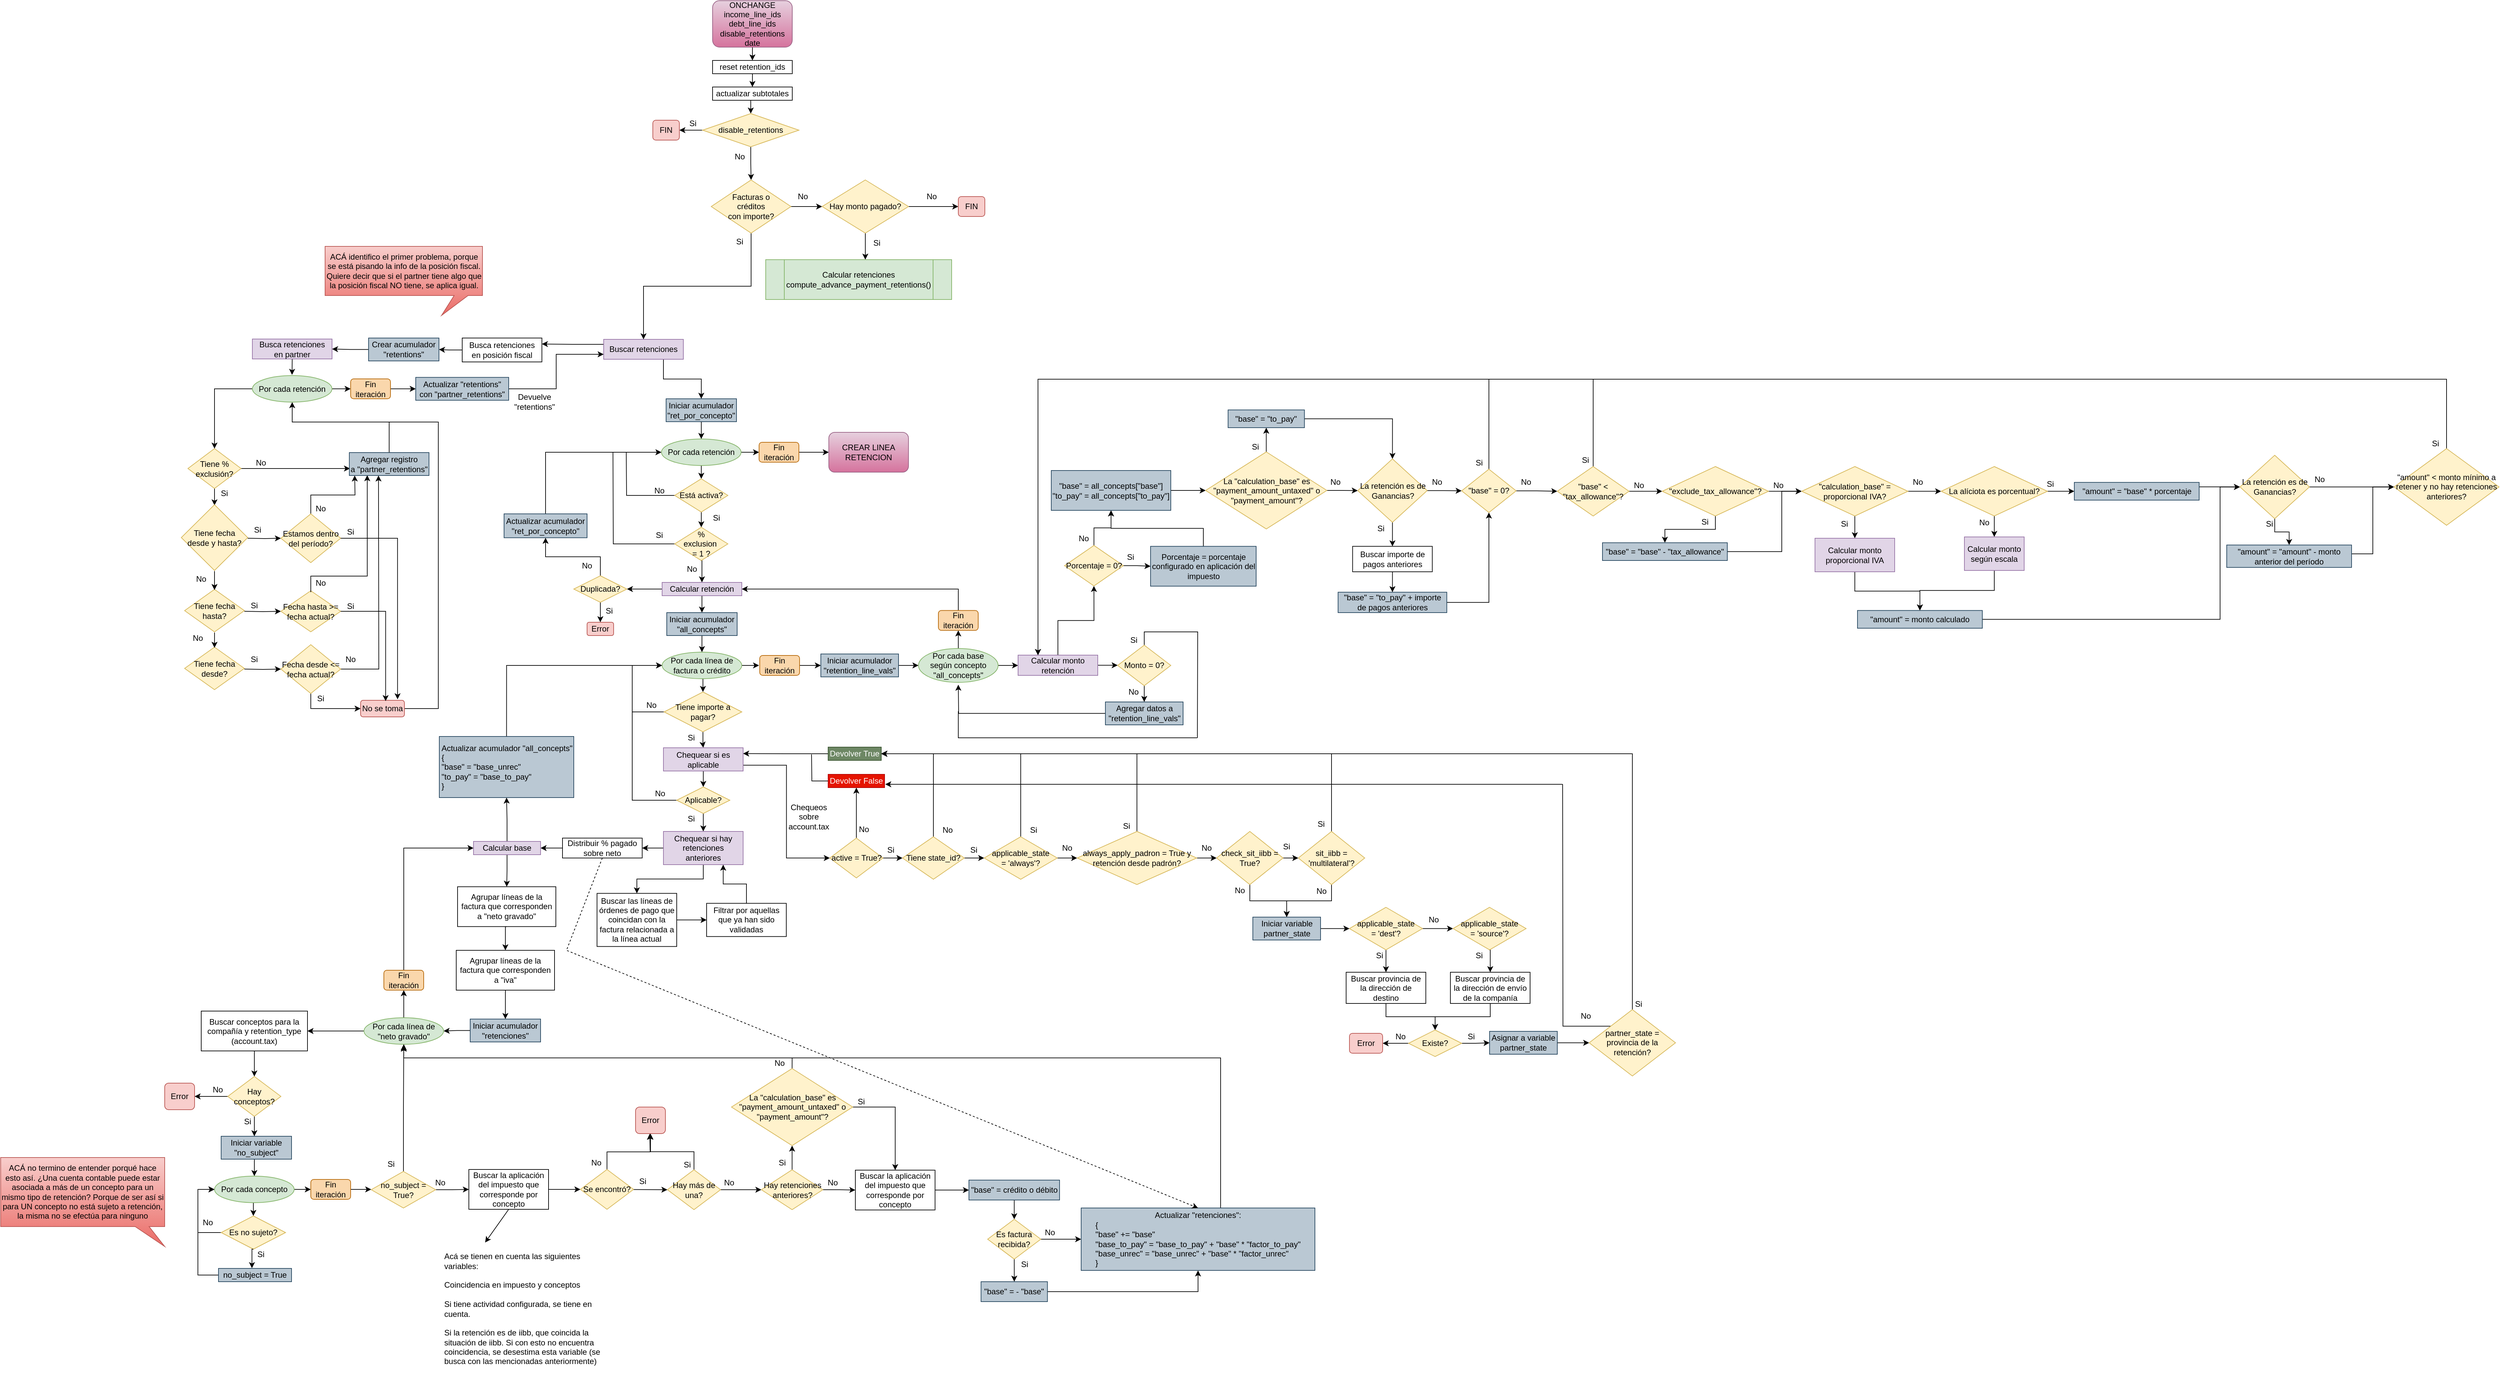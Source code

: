 <mxfile version="22.1.21" type="github">
  <diagram id="C5RBs43oDa-KdzZeNtuy" name="Page-1">
    <mxGraphModel dx="2856" dy="1859" grid="1" gridSize="10" guides="1" tooltips="1" connect="1" arrows="1" fold="1" page="1" pageScale="1" pageWidth="827" pageHeight="1169" math="0" shadow="0">
      <root>
        <mxCell id="WIyWlLk6GJQsqaUBKTNV-0" />
        <mxCell id="WIyWlLk6GJQsqaUBKTNV-1" parent="WIyWlLk6GJQsqaUBKTNV-0" />
        <mxCell id="uQpICD7PjBjKIR8CFugr-218" style="edgeStyle=orthogonalEdgeStyle;rounded=0;orthogonalLoop=1;jettySize=auto;html=1;exitX=0.75;exitY=1;exitDx=0;exitDy=0;entryX=0.5;entryY=0;entryDx=0;entryDy=0;" parent="WIyWlLk6GJQsqaUBKTNV-1" source="uQpICD7PjBjKIR8CFugr-1" target="uQpICD7PjBjKIR8CFugr-217" edge="1">
          <mxGeometry relative="1" as="geometry" />
        </mxCell>
        <mxCell id="uQpICD7PjBjKIR8CFugr-224" style="edgeStyle=orthogonalEdgeStyle;rounded=0;orthogonalLoop=1;jettySize=auto;html=1;exitX=0;exitY=0.25;exitDx=0;exitDy=0;entryX=1;entryY=0.25;entryDx=0;entryDy=0;" parent="WIyWlLk6GJQsqaUBKTNV-1" source="uQpICD7PjBjKIR8CFugr-1" target="uQpICD7PjBjKIR8CFugr-23" edge="1">
          <mxGeometry relative="1" as="geometry" />
        </mxCell>
        <mxCell id="uQpICD7PjBjKIR8CFugr-1" value="Buscar retenciones" style="rounded=0;whiteSpace=wrap;html=1;fillColor=#e1d5e7;strokeColor=#9673a6;" parent="WIyWlLk6GJQsqaUBKTNV-1" vertex="1">
          <mxGeometry x="26" y="-230" width="120" height="30" as="geometry" />
        </mxCell>
        <mxCell id="uQpICD7PjBjKIR8CFugr-8" style="edgeStyle=orthogonalEdgeStyle;rounded=0;orthogonalLoop=1;jettySize=auto;html=1;exitX=0.5;exitY=1;exitDx=0;exitDy=0;entryX=0.5;entryY=0;entryDx=0;entryDy=0;" parent="WIyWlLk6GJQsqaUBKTNV-1" source="uQpICD7PjBjKIR8CFugr-5" target="uQpICD7PjBjKIR8CFugr-7" edge="1">
          <mxGeometry relative="1" as="geometry" />
        </mxCell>
        <mxCell id="uQpICD7PjBjKIR8CFugr-182" style="edgeStyle=orthogonalEdgeStyle;rounded=0;orthogonalLoop=1;jettySize=auto;html=1;exitX=1;exitY=0.5;exitDx=0;exitDy=0;entryX=0;entryY=0.5;entryDx=0;entryDy=0;" parent="WIyWlLk6GJQsqaUBKTNV-1" source="uQpICD7PjBjKIR8CFugr-5" target="uQpICD7PjBjKIR8CFugr-181" edge="1">
          <mxGeometry relative="1" as="geometry" />
        </mxCell>
        <mxCell id="uQpICD7PjBjKIR8CFugr-5" value="Por cada retención" style="ellipse;whiteSpace=wrap;html=1;fillColor=#d5e8d4;strokeColor=#82b366;" parent="WIyWlLk6GJQsqaUBKTNV-1" vertex="1">
          <mxGeometry x="113" y="-80" width="120" height="40" as="geometry" />
        </mxCell>
        <mxCell id="uQpICD7PjBjKIR8CFugr-127" style="edgeStyle=orthogonalEdgeStyle;rounded=0;orthogonalLoop=1;jettySize=auto;html=1;exitX=0;exitY=0.5;exitDx=0;exitDy=0;endArrow=none;endFill=0;" parent="WIyWlLk6GJQsqaUBKTNV-1" source="uQpICD7PjBjKIR8CFugr-7" edge="1">
          <mxGeometry relative="1" as="geometry">
            <mxPoint x="60" y="-60.0" as="targetPoint" />
          </mxGeometry>
        </mxCell>
        <mxCell id="uQpICD7PjBjKIR8CFugr-177" style="edgeStyle=orthogonalEdgeStyle;rounded=0;orthogonalLoop=1;jettySize=auto;html=1;exitX=0.5;exitY=1;exitDx=0;exitDy=0;entryX=0.5;entryY=0;entryDx=0;entryDy=0;" parent="WIyWlLk6GJQsqaUBKTNV-1" source="uQpICD7PjBjKIR8CFugr-7" target="uQpICD7PjBjKIR8CFugr-16" edge="1">
          <mxGeometry relative="1" as="geometry" />
        </mxCell>
        <mxCell id="uQpICD7PjBjKIR8CFugr-7" value="Está activa?" style="rhombus;whiteSpace=wrap;html=1;fillColor=#fff2cc;strokeColor=#d6b656;" parent="WIyWlLk6GJQsqaUBKTNV-1" vertex="1">
          <mxGeometry x="133" y="-20" width="80" height="50" as="geometry" />
        </mxCell>
        <mxCell id="uQpICD7PjBjKIR8CFugr-13" value="Si" style="text;html=1;strokeColor=none;fillColor=none;align=center;verticalAlign=middle;whiteSpace=wrap;rounded=0;" parent="WIyWlLk6GJQsqaUBKTNV-1" vertex="1">
          <mxGeometry x="20" y="170.5" width="29" height="16" as="geometry" />
        </mxCell>
        <mxCell id="uQpICD7PjBjKIR8CFugr-178" style="edgeStyle=orthogonalEdgeStyle;rounded=0;orthogonalLoop=1;jettySize=auto;html=1;exitX=0;exitY=0.5;exitDx=0;exitDy=0;endArrow=none;endFill=0;" parent="WIyWlLk6GJQsqaUBKTNV-1" source="uQpICD7PjBjKIR8CFugr-16" edge="1">
          <mxGeometry relative="1" as="geometry">
            <mxPoint x="40" y="-60.0" as="targetPoint" />
          </mxGeometry>
        </mxCell>
        <mxCell id="uQpICD7PjBjKIR8CFugr-180" style="edgeStyle=orthogonalEdgeStyle;rounded=0;orthogonalLoop=1;jettySize=auto;html=1;exitX=0.5;exitY=1;exitDx=0;exitDy=0;entryX=0.5;entryY=0;entryDx=0;entryDy=0;" parent="WIyWlLk6GJQsqaUBKTNV-1" source="uQpICD7PjBjKIR8CFugr-16" target="uQpICD7PjBjKIR8CFugr-25" edge="1">
          <mxGeometry relative="1" as="geometry" />
        </mxCell>
        <mxCell id="uQpICD7PjBjKIR8CFugr-16" value="%&lt;br&gt;exclusion&amp;nbsp;&lt;br&gt;= 1 ?" style="rhombus;whiteSpace=wrap;html=1;fillColor=#fff2cc;strokeColor=#d6b656;" parent="WIyWlLk6GJQsqaUBKTNV-1" vertex="1">
          <mxGeometry x="133" y="53" width="80" height="50" as="geometry" />
        </mxCell>
        <mxCell id="uQpICD7PjBjKIR8CFugr-20" value="No" style="text;html=1;strokeColor=none;fillColor=none;align=center;verticalAlign=middle;whiteSpace=wrap;rounded=0;" parent="WIyWlLk6GJQsqaUBKTNV-1" vertex="1">
          <mxGeometry x="147" y="103" width="24" height="26" as="geometry" />
        </mxCell>
        <mxCell id="uQpICD7PjBjKIR8CFugr-21" value="Si" style="text;html=1;strokeColor=none;fillColor=none;align=center;verticalAlign=middle;whiteSpace=wrap;rounded=0;" parent="WIyWlLk6GJQsqaUBKTNV-1" vertex="1">
          <mxGeometry x="100" y="53" width="20" height="24" as="geometry" />
        </mxCell>
        <mxCell id="uQpICD7PjBjKIR8CFugr-170" style="edgeStyle=orthogonalEdgeStyle;rounded=0;orthogonalLoop=1;jettySize=auto;html=1;exitX=0;exitY=0.5;exitDx=0;exitDy=0;" parent="WIyWlLk6GJQsqaUBKTNV-1" source="uQpICD7PjBjKIR8CFugr-23" target="uQpICD7PjBjKIR8CFugr-168" edge="1">
          <mxGeometry relative="1" as="geometry" />
        </mxCell>
        <mxCell id="uQpICD7PjBjKIR8CFugr-23" value="Busca retenciones&lt;br&gt;en posición fiscal" style="rounded=0;whiteSpace=wrap;html=1;" parent="WIyWlLk6GJQsqaUBKTNV-1" vertex="1">
          <mxGeometry x="-187" y="-232" width="120" height="36" as="geometry" />
        </mxCell>
        <mxCell id="uQpICD7PjBjKIR8CFugr-179" style="edgeStyle=orthogonalEdgeStyle;rounded=0;orthogonalLoop=1;jettySize=auto;html=1;exitX=0;exitY=0.5;exitDx=0;exitDy=0;entryX=1;entryY=0.5;entryDx=0;entryDy=0;" parent="WIyWlLk6GJQsqaUBKTNV-1" source="uQpICD7PjBjKIR8CFugr-25" target="uQpICD7PjBjKIR8CFugr-27" edge="1">
          <mxGeometry relative="1" as="geometry" />
        </mxCell>
        <mxCell id="uQpICD7PjBjKIR8CFugr-228" style="edgeStyle=orthogonalEdgeStyle;rounded=0;orthogonalLoop=1;jettySize=auto;html=1;exitX=0.5;exitY=1;exitDx=0;exitDy=0;" parent="WIyWlLk6GJQsqaUBKTNV-1" source="uQpICD7PjBjKIR8CFugr-25" target="uQpICD7PjBjKIR8CFugr-227" edge="1">
          <mxGeometry relative="1" as="geometry" />
        </mxCell>
        <mxCell id="uQpICD7PjBjKIR8CFugr-25" value="Calcular retención" style="rounded=0;whiteSpace=wrap;html=1;fillColor=#e1d5e7;strokeColor=#9673a6;" parent="WIyWlLk6GJQsqaUBKTNV-1" vertex="1">
          <mxGeometry x="114" y="136" width="120" height="20" as="geometry" />
        </mxCell>
        <mxCell id="uQpICD7PjBjKIR8CFugr-29" style="edgeStyle=orthogonalEdgeStyle;rounded=0;orthogonalLoop=1;jettySize=auto;html=1;exitX=0.5;exitY=1;exitDx=0;exitDy=0;" parent="WIyWlLk6GJQsqaUBKTNV-1" source="uQpICD7PjBjKIR8CFugr-27" target="uQpICD7PjBjKIR8CFugr-28" edge="1">
          <mxGeometry relative="1" as="geometry" />
        </mxCell>
        <mxCell id="uQpICD7PjBjKIR8CFugr-234" style="edgeStyle=orthogonalEdgeStyle;rounded=0;orthogonalLoop=1;jettySize=auto;html=1;exitX=0.5;exitY=0;exitDx=0;exitDy=0;entryX=0.5;entryY=1;entryDx=0;entryDy=0;" parent="WIyWlLk6GJQsqaUBKTNV-1" source="uQpICD7PjBjKIR8CFugr-27" target="uQpICD7PjBjKIR8CFugr-233" edge="1">
          <mxGeometry relative="1" as="geometry" />
        </mxCell>
        <mxCell id="uQpICD7PjBjKIR8CFugr-27" value="Duplicada?" style="rhombus;whiteSpace=wrap;html=1;fillColor=#fff2cc;strokeColor=#d6b656;" parent="WIyWlLk6GJQsqaUBKTNV-1" vertex="1">
          <mxGeometry x="-19" y="126" width="80" height="40" as="geometry" />
        </mxCell>
        <mxCell id="uQpICD7PjBjKIR8CFugr-28" value="Error" style="rounded=1;whiteSpace=wrap;html=1;fillColor=#f8cecc;strokeColor=#b85450;" parent="WIyWlLk6GJQsqaUBKTNV-1" vertex="1">
          <mxGeometry x="1" y="196" width="40" height="20" as="geometry" />
        </mxCell>
        <mxCell id="uQpICD7PjBjKIR8CFugr-40" value="Si" style="text;html=1;strokeColor=none;fillColor=none;align=center;verticalAlign=middle;whiteSpace=wrap;rounded=0;" parent="WIyWlLk6GJQsqaUBKTNV-1" vertex="1">
          <mxGeometry x="181" y="31.5" width="30" height="15" as="geometry" />
        </mxCell>
        <mxCell id="uQpICD7PjBjKIR8CFugr-46" value="No" style="text;html=1;strokeColor=none;fillColor=none;align=center;verticalAlign=middle;whiteSpace=wrap;rounded=0;" parent="WIyWlLk6GJQsqaUBKTNV-1" vertex="1">
          <mxGeometry x="-29" y="96" width="60" height="30" as="geometry" />
        </mxCell>
        <mxCell id="uQpICD7PjBjKIR8CFugr-52" style="edgeStyle=orthogonalEdgeStyle;rounded=0;orthogonalLoop=1;jettySize=auto;html=1;exitX=0.5;exitY=1;exitDx=0;exitDy=0;" parent="WIyWlLk6GJQsqaUBKTNV-1" source="uQpICD7PjBjKIR8CFugr-48" edge="1">
          <mxGeometry relative="1" as="geometry">
            <mxPoint x="-443.241" y="-176.5" as="targetPoint" />
          </mxGeometry>
        </mxCell>
        <mxCell id="uQpICD7PjBjKIR8CFugr-48" value="Busca retenciones&lt;br&gt;en partner" style="rounded=0;whiteSpace=wrap;html=1;fillColor=#e1d5e7;strokeColor=#9673a6;" parent="WIyWlLk6GJQsqaUBKTNV-1" vertex="1">
          <mxGeometry x="-503" y="-230.5" width="120" height="30" as="geometry" />
        </mxCell>
        <mxCell id="uQpICD7PjBjKIR8CFugr-50" value="ACÁ identifico el primer problema, porque se está pisando la info de la posición fiscal. Quiere decir que si el partner tiene algo que la posición fiscal NO tiene, se aplica igual." style="shape=callout;whiteSpace=wrap;html=1;perimeter=calloutPerimeter;fillColor=#f8cecc;gradientColor=#ea6b66;strokeColor=#b85450;base=21;size=30;position=0.82;position2=0.74;" parent="WIyWlLk6GJQsqaUBKTNV-1" vertex="1">
          <mxGeometry x="-393.5" y="-370" width="237" height="104" as="geometry" />
        </mxCell>
        <mxCell id="uQpICD7PjBjKIR8CFugr-53" style="edgeStyle=orthogonalEdgeStyle;rounded=0;orthogonalLoop=1;jettySize=auto;html=1;exitX=1;exitY=0.5;exitDx=0;exitDy=0;entryX=0;entryY=0.5;entryDx=0;entryDy=0;" parent="WIyWlLk6GJQsqaUBKTNV-1" source="uQpICD7PjBjKIR8CFugr-51" edge="1">
          <mxGeometry relative="1" as="geometry">
            <mxPoint x="-356" y="-35.5" as="targetPoint" />
          </mxGeometry>
        </mxCell>
        <mxCell id="uQpICD7PjBjKIR8CFugr-58" style="edgeStyle=orthogonalEdgeStyle;rounded=0;orthogonalLoop=1;jettySize=auto;html=1;exitX=0.5;exitY=1;exitDx=0;exitDy=0;entryX=0.5;entryY=0;entryDx=0;entryDy=0;" parent="WIyWlLk6GJQsqaUBKTNV-1" source="uQpICD7PjBjKIR8CFugr-51" edge="1">
          <mxGeometry relative="1" as="geometry">
            <mxPoint x="-560" y="20.0" as="targetPoint" />
          </mxGeometry>
        </mxCell>
        <mxCell id="uQpICD7PjBjKIR8CFugr-51" value="Tiene %&lt;br&gt;exclusión?" style="rhombus;whiteSpace=wrap;html=1;fillColor=#fff2cc;strokeColor=#d6b656;" parent="WIyWlLk6GJQsqaUBKTNV-1" vertex="1">
          <mxGeometry x="-600" y="-65.5" width="80" height="60" as="geometry" />
        </mxCell>
        <mxCell id="uQpICD7PjBjKIR8CFugr-54" value="No" style="text;html=1;strokeColor=none;fillColor=none;align=center;verticalAlign=middle;whiteSpace=wrap;rounded=0;" parent="WIyWlLk6GJQsqaUBKTNV-1" vertex="1">
          <mxGeometry x="-520" y="-59.5" width="60" height="30" as="geometry" />
        </mxCell>
        <mxCell id="uQpICD7PjBjKIR8CFugr-55" value="Tiene fecha desde?" style="rhombus;whiteSpace=wrap;html=1;fillColor=#fff2cc;strokeColor=#d6b656;" parent="WIyWlLk6GJQsqaUBKTNV-1" vertex="1">
          <mxGeometry x="-605" y="233.5" width="90" height="64" as="geometry" />
        </mxCell>
        <mxCell id="uQpICD7PjBjKIR8CFugr-61" style="edgeStyle=orthogonalEdgeStyle;rounded=0;orthogonalLoop=1;jettySize=auto;html=1;entryX=0.5;entryY=0;entryDx=0;entryDy=0;" parent="WIyWlLk6GJQsqaUBKTNV-1" edge="1">
          <mxGeometry relative="1" as="geometry">
            <mxPoint x="-559.966" y="211.475" as="sourcePoint" />
            <mxPoint x="-560" y="234.5" as="targetPoint" />
          </mxGeometry>
        </mxCell>
        <mxCell id="uQpICD7PjBjKIR8CFugr-90" style="edgeStyle=orthogonalEdgeStyle;rounded=0;orthogonalLoop=1;jettySize=auto;html=1;exitX=1;exitY=0.5;exitDx=0;exitDy=0;entryX=0;entryY=0.5;entryDx=0;entryDy=0;" parent="WIyWlLk6GJQsqaUBKTNV-1" target="uQpICD7PjBjKIR8CFugr-87" edge="1">
          <mxGeometry relative="1" as="geometry">
            <mxPoint x="-515.0" y="179.5" as="sourcePoint" />
          </mxGeometry>
        </mxCell>
        <mxCell id="uQpICD7PjBjKIR8CFugr-56" value="Tiene fecha hasta?" style="rhombus;whiteSpace=wrap;html=1;fillColor=#fff2cc;strokeColor=#d6b656;" parent="WIyWlLk6GJQsqaUBKTNV-1" vertex="1">
          <mxGeometry x="-605" y="146.5" width="90" height="64" as="geometry" />
        </mxCell>
        <mxCell id="uQpICD7PjBjKIR8CFugr-59" style="edgeStyle=orthogonalEdgeStyle;rounded=0;orthogonalLoop=1;jettySize=auto;html=1;exitX=0.5;exitY=1;exitDx=0;exitDy=0;entryX=0.5;entryY=0;entryDx=0;entryDy=0;" parent="WIyWlLk6GJQsqaUBKTNV-1" edge="1">
          <mxGeometry relative="1" as="geometry">
            <mxPoint x="-560" y="119.0" as="sourcePoint" />
            <mxPoint x="-560" y="147.5" as="targetPoint" />
          </mxGeometry>
        </mxCell>
        <mxCell id="uQpICD7PjBjKIR8CFugr-84" style="edgeStyle=orthogonalEdgeStyle;rounded=0;orthogonalLoop=1;jettySize=auto;html=1;exitX=1;exitY=0.5;exitDx=0;exitDy=0;entryX=0;entryY=0.5;entryDx=0;entryDy=0;" parent="WIyWlLk6GJQsqaUBKTNV-1" target="uQpICD7PjBjKIR8CFugr-65" edge="1">
          <mxGeometry relative="1" as="geometry">
            <mxPoint x="-510.0" y="69.5" as="sourcePoint" />
          </mxGeometry>
        </mxCell>
        <mxCell id="uQpICD7PjBjKIR8CFugr-57" value="Tiene fecha desde y hasta?" style="rhombus;whiteSpace=wrap;html=1;fillColor=#fff2cc;strokeColor=#d6b656;" parent="WIyWlLk6GJQsqaUBKTNV-1" vertex="1">
          <mxGeometry x="-610" y="19" width="100" height="99" as="geometry" />
        </mxCell>
        <mxCell id="uQpICD7PjBjKIR8CFugr-62" value="No" style="text;html=1;strokeColor=none;fillColor=none;align=center;verticalAlign=middle;whiteSpace=wrap;rounded=0;" parent="WIyWlLk6GJQsqaUBKTNV-1" vertex="1">
          <mxGeometry x="-600" y="117.5" width="40" height="27" as="geometry" />
        </mxCell>
        <mxCell id="uQpICD7PjBjKIR8CFugr-64" value="No" style="text;html=1;strokeColor=none;fillColor=none;align=center;verticalAlign=middle;whiteSpace=wrap;rounded=0;" parent="WIyWlLk6GJQsqaUBKTNV-1" vertex="1">
          <mxGeometry x="-605" y="206.5" width="40" height="27" as="geometry" />
        </mxCell>
        <mxCell id="uQpICD7PjBjKIR8CFugr-83" style="edgeStyle=orthogonalEdgeStyle;rounded=0;orthogonalLoop=1;jettySize=auto;html=1;exitX=0.5;exitY=0;exitDx=0;exitDy=0;entryX=0;entryY=1;entryDx=0;entryDy=0;" parent="WIyWlLk6GJQsqaUBKTNV-1" source="uQpICD7PjBjKIR8CFugr-65" edge="1">
          <mxGeometry relative="1" as="geometry">
            <mxPoint x="-348.925" y="-25.044" as="targetPoint" />
          </mxGeometry>
        </mxCell>
        <mxCell id="uQpICD7PjBjKIR8CFugr-65" value="Estamos dentro del período?" style="rhombus;whiteSpace=wrap;html=1;fillColor=#fff2cc;strokeColor=#d6b656;" parent="WIyWlLk6GJQsqaUBKTNV-1" vertex="1">
          <mxGeometry x="-460" y="32.75" width="90" height="73.5" as="geometry" />
        </mxCell>
        <mxCell id="uQpICD7PjBjKIR8CFugr-73" value="Si" style="text;html=1;strokeColor=none;fillColor=none;align=center;verticalAlign=middle;whiteSpace=wrap;rounded=0;" parent="WIyWlLk6GJQsqaUBKTNV-1" vertex="1">
          <mxGeometry x="-510" y="49.5" width="30" height="15" as="geometry" />
        </mxCell>
        <mxCell id="uQpICD7PjBjKIR8CFugr-74" value="Si" style="text;html=1;strokeColor=none;fillColor=none;align=center;verticalAlign=middle;whiteSpace=wrap;rounded=0;" parent="WIyWlLk6GJQsqaUBKTNV-1" vertex="1">
          <mxGeometry x="-515" y="163.25" width="30" height="15" as="geometry" />
        </mxCell>
        <mxCell id="uQpICD7PjBjKIR8CFugr-75" value="Si" style="text;html=1;strokeColor=none;fillColor=none;align=center;verticalAlign=middle;whiteSpace=wrap;rounded=0;" parent="WIyWlLk6GJQsqaUBKTNV-1" vertex="1">
          <mxGeometry x="-515" y="244.5" width="30" height="15" as="geometry" />
        </mxCell>
        <mxCell id="uQpICD7PjBjKIR8CFugr-78" value="No" style="text;html=1;strokeColor=none;fillColor=none;align=center;verticalAlign=middle;whiteSpace=wrap;rounded=0;" parent="WIyWlLk6GJQsqaUBKTNV-1" vertex="1">
          <mxGeometry x="-430" y="9.5" width="60" height="30" as="geometry" />
        </mxCell>
        <mxCell id="uQpICD7PjBjKIR8CFugr-160" style="edgeStyle=orthogonalEdgeStyle;rounded=0;orthogonalLoop=1;jettySize=auto;html=1;exitX=1;exitY=0.5;exitDx=0;exitDy=0;" parent="WIyWlLk6GJQsqaUBKTNV-1" source="uQpICD7PjBjKIR8CFugr-79" target="uQpICD7PjBjKIR8CFugr-150" edge="1">
          <mxGeometry relative="1" as="geometry">
            <Array as="points">
              <mxPoint x="-223" y="325.5" />
              <mxPoint x="-223" y="-105.5" />
              <mxPoint x="-443" y="-105.5" />
            </Array>
          </mxGeometry>
        </mxCell>
        <mxCell id="uQpICD7PjBjKIR8CFugr-79" value="No se toma" style="rounded=1;whiteSpace=wrap;html=1;fillColor=#f8cecc;strokeColor=#b85450;" parent="WIyWlLk6GJQsqaUBKTNV-1" vertex="1">
          <mxGeometry x="-340" y="313.5" width="66" height="25" as="geometry" />
        </mxCell>
        <mxCell id="uQpICD7PjBjKIR8CFugr-81" value="Si" style="text;html=1;strokeColor=none;fillColor=none;align=center;verticalAlign=middle;whiteSpace=wrap;rounded=0;" parent="WIyWlLk6GJQsqaUBKTNV-1" vertex="1">
          <mxGeometry x="-370" y="52" width="30" height="15" as="geometry" />
        </mxCell>
        <mxCell id="uQpICD7PjBjKIR8CFugr-82" value="Si" style="text;html=1;strokeColor=none;fillColor=none;align=center;verticalAlign=middle;whiteSpace=wrap;rounded=0;" parent="WIyWlLk6GJQsqaUBKTNV-1" vertex="1">
          <mxGeometry x="-560" y="-5.5" width="30" height="15" as="geometry" />
        </mxCell>
        <mxCell id="uQpICD7PjBjKIR8CFugr-87" value="Fecha hasta &amp;gt;=&lt;br&gt;fecha actual?" style="rhombus;whiteSpace=wrap;html=1;fillColor=#fff2cc;strokeColor=#d6b656;" parent="WIyWlLk6GJQsqaUBKTNV-1" vertex="1">
          <mxGeometry x="-460" y="148.63" width="90" height="61.75" as="geometry" />
        </mxCell>
        <mxCell id="uQpICD7PjBjKIR8CFugr-96" style="edgeStyle=orthogonalEdgeStyle;rounded=0;orthogonalLoop=1;jettySize=auto;html=1;exitX=0.5;exitY=1;exitDx=0;exitDy=0;entryX=0;entryY=0.5;entryDx=0;entryDy=0;" parent="WIyWlLk6GJQsqaUBKTNV-1" source="uQpICD7PjBjKIR8CFugr-88" target="uQpICD7PjBjKIR8CFugr-79" edge="1">
          <mxGeometry relative="1" as="geometry" />
        </mxCell>
        <mxCell id="uQpICD7PjBjKIR8CFugr-108" style="edgeStyle=orthogonalEdgeStyle;rounded=0;orthogonalLoop=1;jettySize=auto;html=1;exitX=1;exitY=0.5;exitDx=0;exitDy=0;entryX=1;entryY=1;entryDx=0;entryDy=0;" parent="WIyWlLk6GJQsqaUBKTNV-1" source="uQpICD7PjBjKIR8CFugr-88" edge="1">
          <mxGeometry relative="1" as="geometry">
            <mxPoint x="-313.075" y="-25.044" as="targetPoint" />
          </mxGeometry>
        </mxCell>
        <mxCell id="uQpICD7PjBjKIR8CFugr-88" value="Fecha desde &amp;lt;=&lt;br&gt;fecha actual?" style="rhombus;whiteSpace=wrap;html=1;fillColor=#fff2cc;strokeColor=#d6b656;" parent="WIyWlLk6GJQsqaUBKTNV-1" vertex="1">
          <mxGeometry x="-460" y="229.75" width="90" height="73.5" as="geometry" />
        </mxCell>
        <mxCell id="uQpICD7PjBjKIR8CFugr-89" style="edgeStyle=orthogonalEdgeStyle;rounded=0;orthogonalLoop=1;jettySize=auto;html=1;exitX=1;exitY=0.5;exitDx=0;exitDy=0;entryX=0;entryY=0.5;entryDx=0;entryDy=0;" parent="WIyWlLk6GJQsqaUBKTNV-1" target="uQpICD7PjBjKIR8CFugr-88" edge="1">
          <mxGeometry relative="1" as="geometry">
            <mxPoint x="-515.0" y="266.5" as="sourcePoint" />
          </mxGeometry>
        </mxCell>
        <mxCell id="uQpICD7PjBjKIR8CFugr-95" value="Si" style="text;html=1;strokeColor=none;fillColor=none;align=center;verticalAlign=middle;whiteSpace=wrap;rounded=0;" parent="WIyWlLk6GJQsqaUBKTNV-1" vertex="1">
          <mxGeometry x="-415" y="303.25" width="30" height="15" as="geometry" />
        </mxCell>
        <mxCell id="uQpICD7PjBjKIR8CFugr-100" value="No" style="text;html=1;strokeColor=none;fillColor=none;align=center;verticalAlign=middle;whiteSpace=wrap;rounded=0;" parent="WIyWlLk6GJQsqaUBKTNV-1" vertex="1">
          <mxGeometry x="-370" y="244.5" width="30" height="15" as="geometry" />
        </mxCell>
        <mxCell id="uQpICD7PjBjKIR8CFugr-103" style="edgeStyle=orthogonalEdgeStyle;rounded=0;orthogonalLoop=1;jettySize=auto;html=1;exitX=0.5;exitY=0;exitDx=0;exitDy=0;" parent="WIyWlLk6GJQsqaUBKTNV-1" edge="1">
          <mxGeometry relative="1" as="geometry">
            <mxPoint x="-415" y="150.63" as="sourcePoint" />
            <mxPoint x="-330" y="-25.5" as="targetPoint" />
            <Array as="points">
              <mxPoint x="-415" y="126.5" />
              <mxPoint x="-330" y="126.5" />
            </Array>
          </mxGeometry>
        </mxCell>
        <mxCell id="uQpICD7PjBjKIR8CFugr-104" value="No" style="text;html=1;strokeColor=none;fillColor=none;align=center;verticalAlign=middle;whiteSpace=wrap;rounded=0;" parent="WIyWlLk6GJQsqaUBKTNV-1" vertex="1">
          <mxGeometry x="-415" y="129.5" width="30" height="15" as="geometry" />
        </mxCell>
        <mxCell id="uQpICD7PjBjKIR8CFugr-105" style="edgeStyle=orthogonalEdgeStyle;rounded=0;orthogonalLoop=1;jettySize=auto;html=1;exitX=1;exitY=0.5;exitDx=0;exitDy=0;entryX=0.843;entryY=-0.059;entryDx=0;entryDy=0;entryPerimeter=0;" parent="WIyWlLk6GJQsqaUBKTNV-1" source="uQpICD7PjBjKIR8CFugr-65" target="uQpICD7PjBjKIR8CFugr-79" edge="1">
          <mxGeometry relative="1" as="geometry" />
        </mxCell>
        <mxCell id="uQpICD7PjBjKIR8CFugr-107" value="Si" style="text;html=1;strokeColor=none;fillColor=none;align=center;verticalAlign=middle;whiteSpace=wrap;rounded=0;" parent="WIyWlLk6GJQsqaUBKTNV-1" vertex="1">
          <mxGeometry x="-370" y="164.5" width="30" height="15" as="geometry" />
        </mxCell>
        <mxCell id="uQpICD7PjBjKIR8CFugr-111" style="edgeStyle=orthogonalEdgeStyle;rounded=0;orthogonalLoop=1;jettySize=auto;html=1;exitX=1;exitY=0.5;exitDx=0;exitDy=0;entryX=0.571;entryY=0.051;entryDx=0;entryDy=0;entryPerimeter=0;" parent="WIyWlLk6GJQsqaUBKTNV-1" source="uQpICD7PjBjKIR8CFugr-87" target="uQpICD7PjBjKIR8CFugr-79" edge="1">
          <mxGeometry relative="1" as="geometry" />
        </mxCell>
        <mxCell id="uQpICD7PjBjKIR8CFugr-115" style="edgeStyle=orthogonalEdgeStyle;rounded=0;orthogonalLoop=1;jettySize=auto;html=1;exitX=0.5;exitY=1;exitDx=0;exitDy=0;entryX=0.5;entryY=0;entryDx=0;entryDy=0;" parent="WIyWlLk6GJQsqaUBKTNV-1" source="uQpICD7PjBjKIR8CFugr-112" target="uQpICD7PjBjKIR8CFugr-114" edge="1">
          <mxGeometry relative="1" as="geometry" />
        </mxCell>
        <mxCell id="uQpICD7PjBjKIR8CFugr-241" style="edgeStyle=orthogonalEdgeStyle;rounded=0;orthogonalLoop=1;jettySize=auto;html=1;exitX=1;exitY=0.5;exitDx=0;exitDy=0;" parent="WIyWlLk6GJQsqaUBKTNV-1" source="uQpICD7PjBjKIR8CFugr-112" edge="1">
          <mxGeometry relative="1" as="geometry">
            <mxPoint x="260" y="261.333" as="targetPoint" />
          </mxGeometry>
        </mxCell>
        <mxCell id="uQpICD7PjBjKIR8CFugr-112" value="Por cada línea de factura o crédito" style="ellipse;whiteSpace=wrap;html=1;fillColor=#d5e8d4;strokeColor=#82b366;" parent="WIyWlLk6GJQsqaUBKTNV-1" vertex="1">
          <mxGeometry x="114" y="241" width="120" height="40" as="geometry" />
        </mxCell>
        <mxCell id="uQpICD7PjBjKIR8CFugr-120" style="edgeStyle=orthogonalEdgeStyle;rounded=0;orthogonalLoop=1;jettySize=auto;html=1;exitX=0.5;exitY=1;exitDx=0;exitDy=0;" parent="WIyWlLk6GJQsqaUBKTNV-1" source="uQpICD7PjBjKIR8CFugr-114" target="uQpICD7PjBjKIR8CFugr-119" edge="1">
          <mxGeometry relative="1" as="geometry" />
        </mxCell>
        <mxCell id="uQpICD7PjBjKIR8CFugr-130" style="edgeStyle=orthogonalEdgeStyle;rounded=0;orthogonalLoop=1;jettySize=auto;html=1;exitX=0;exitY=0.5;exitDx=0;exitDy=0;endArrow=none;endFill=0;" parent="WIyWlLk6GJQsqaUBKTNV-1" source="uQpICD7PjBjKIR8CFugr-114" edge="1">
          <mxGeometry relative="1" as="geometry">
            <mxPoint x="69" y="331" as="targetPoint" />
          </mxGeometry>
        </mxCell>
        <mxCell id="uQpICD7PjBjKIR8CFugr-114" value="Tiene importe a pagar?" style="rhombus;whiteSpace=wrap;html=1;fillColor=#fff2cc;strokeColor=#d6b656;" parent="WIyWlLk6GJQsqaUBKTNV-1" vertex="1">
          <mxGeometry x="117" y="301" width="117" height="60" as="geometry" />
        </mxCell>
        <mxCell id="uQpICD7PjBjKIR8CFugr-117" value="No" style="text;html=1;strokeColor=none;fillColor=none;align=center;verticalAlign=middle;whiteSpace=wrap;rounded=0;" parent="WIyWlLk6GJQsqaUBKTNV-1" vertex="1">
          <mxGeometry x="83" y="311" width="30" height="20" as="geometry" />
        </mxCell>
        <mxCell id="uQpICD7PjBjKIR8CFugr-123" style="edgeStyle=orthogonalEdgeStyle;rounded=0;orthogonalLoop=1;jettySize=auto;html=1;exitX=0.5;exitY=1;exitDx=0;exitDy=0;" parent="WIyWlLk6GJQsqaUBKTNV-1" source="uQpICD7PjBjKIR8CFugr-119" target="uQpICD7PjBjKIR8CFugr-122" edge="1">
          <mxGeometry relative="1" as="geometry" />
        </mxCell>
        <mxCell id="uQpICD7PjBjKIR8CFugr-269" style="edgeStyle=orthogonalEdgeStyle;rounded=0;orthogonalLoop=1;jettySize=auto;html=1;exitX=1;exitY=0.75;exitDx=0;exitDy=0;entryX=0;entryY=0.5;entryDx=0;entryDy=0;" parent="WIyWlLk6GJQsqaUBKTNV-1" source="uQpICD7PjBjKIR8CFugr-119" target="uQpICD7PjBjKIR8CFugr-268" edge="1">
          <mxGeometry relative="1" as="geometry" />
        </mxCell>
        <mxCell id="uQpICD7PjBjKIR8CFugr-119" value="Chequear si es aplicable" style="rounded=0;whiteSpace=wrap;html=1;fillColor=#e1d5e7;strokeColor=#9673a6;" parent="WIyWlLk6GJQsqaUBKTNV-1" vertex="1">
          <mxGeometry x="116" y="385" width="120" height="35" as="geometry" />
        </mxCell>
        <mxCell id="uQpICD7PjBjKIR8CFugr-121" value="Si" style="text;html=1;strokeColor=none;fillColor=none;align=center;verticalAlign=middle;whiteSpace=wrap;rounded=0;" parent="WIyWlLk6GJQsqaUBKTNV-1" vertex="1">
          <mxGeometry x="143" y="362" width="30" height="15" as="geometry" />
        </mxCell>
        <mxCell id="uQpICD7PjBjKIR8CFugr-129" style="edgeStyle=orthogonalEdgeStyle;rounded=0;orthogonalLoop=1;jettySize=auto;html=1;exitX=0;exitY=0.5;exitDx=0;exitDy=0;entryX=0;entryY=0.5;entryDx=0;entryDy=0;" parent="WIyWlLk6GJQsqaUBKTNV-1" source="uQpICD7PjBjKIR8CFugr-122" target="uQpICD7PjBjKIR8CFugr-112" edge="1">
          <mxGeometry relative="1" as="geometry">
            <Array as="points">
              <mxPoint x="69" y="464" />
              <mxPoint x="69" y="261" />
            </Array>
          </mxGeometry>
        </mxCell>
        <mxCell id="uQpICD7PjBjKIR8CFugr-134" style="edgeStyle=orthogonalEdgeStyle;rounded=0;orthogonalLoop=1;jettySize=auto;html=1;exitX=0.5;exitY=1;exitDx=0;exitDy=0;" parent="WIyWlLk6GJQsqaUBKTNV-1" source="uQpICD7PjBjKIR8CFugr-122" target="uQpICD7PjBjKIR8CFugr-132" edge="1">
          <mxGeometry relative="1" as="geometry" />
        </mxCell>
        <mxCell id="uQpICD7PjBjKIR8CFugr-122" value="Aplicable?" style="rhombus;whiteSpace=wrap;html=1;fillColor=#fff2cc;strokeColor=#d6b656;" parent="WIyWlLk6GJQsqaUBKTNV-1" vertex="1">
          <mxGeometry x="136" y="444" width="80" height="40" as="geometry" />
        </mxCell>
        <mxCell id="uQpICD7PjBjKIR8CFugr-128" value="No" style="text;html=1;strokeColor=none;fillColor=none;align=center;verticalAlign=middle;whiteSpace=wrap;rounded=0;" parent="WIyWlLk6GJQsqaUBKTNV-1" vertex="1">
          <mxGeometry x="80" y="-17.5" width="60" height="30" as="geometry" />
        </mxCell>
        <mxCell id="uQpICD7PjBjKIR8CFugr-131" value="No" style="text;html=1;strokeColor=none;fillColor=none;align=center;verticalAlign=middle;whiteSpace=wrap;rounded=0;" parent="WIyWlLk6GJQsqaUBKTNV-1" vertex="1">
          <mxGeometry x="96" y="444" width="30" height="20" as="geometry" />
        </mxCell>
        <mxCell id="uQpICD7PjBjKIR8CFugr-230" style="edgeStyle=orthogonalEdgeStyle;rounded=0;orthogonalLoop=1;jettySize=auto;html=1;exitX=0;exitY=0.5;exitDx=0;exitDy=0;entryX=1;entryY=0.5;entryDx=0;entryDy=0;" parent="WIyWlLk6GJQsqaUBKTNV-1" source="uQpICD7PjBjKIR8CFugr-132" target="uQpICD7PjBjKIR8CFugr-135" edge="1">
          <mxGeometry relative="1" as="geometry" />
        </mxCell>
        <mxCell id="uQpICD7PjBjKIR8CFugr-352" style="edgeStyle=orthogonalEdgeStyle;rounded=0;orthogonalLoop=1;jettySize=auto;html=1;exitX=0.5;exitY=1;exitDx=0;exitDy=0;entryX=0.5;entryY=0;entryDx=0;entryDy=0;" parent="WIyWlLk6GJQsqaUBKTNV-1" source="uQpICD7PjBjKIR8CFugr-132" target="uQpICD7PjBjKIR8CFugr-351" edge="1">
          <mxGeometry relative="1" as="geometry" />
        </mxCell>
        <mxCell id="uQpICD7PjBjKIR8CFugr-132" value="Chequear si hay&lt;br&gt;retenciones anteriores" style="rounded=0;whiteSpace=wrap;html=1;fillColor=#e1d5e7;strokeColor=#9673a6;" parent="WIyWlLk6GJQsqaUBKTNV-1" vertex="1">
          <mxGeometry x="116" y="511" width="120" height="50" as="geometry" />
        </mxCell>
        <mxCell id="uQpICD7PjBjKIR8CFugr-133" value="Si" style="text;html=1;strokeColor=none;fillColor=none;align=center;verticalAlign=middle;whiteSpace=wrap;rounded=0;" parent="WIyWlLk6GJQsqaUBKTNV-1" vertex="1">
          <mxGeometry x="143" y="484" width="30" height="15" as="geometry" />
        </mxCell>
        <mxCell id="uQpICD7PjBjKIR8CFugr-238" style="edgeStyle=orthogonalEdgeStyle;rounded=0;orthogonalLoop=1;jettySize=auto;html=1;exitX=0;exitY=0.5;exitDx=0;exitDy=0;entryX=1;entryY=0.5;entryDx=0;entryDy=0;" parent="WIyWlLk6GJQsqaUBKTNV-1" source="uQpICD7PjBjKIR8CFugr-135" target="uQpICD7PjBjKIR8CFugr-137" edge="1">
          <mxGeometry relative="1" as="geometry" />
        </mxCell>
        <mxCell id="uQpICD7PjBjKIR8CFugr-135" value="Distribuir % pagado sobre neto" style="rounded=0;whiteSpace=wrap;html=1;" parent="WIyWlLk6GJQsqaUBKTNV-1" vertex="1">
          <mxGeometry x="-36" y="521" width="120" height="30" as="geometry" />
        </mxCell>
        <mxCell id="uQpICD7PjBjKIR8CFugr-242" style="edgeStyle=orthogonalEdgeStyle;rounded=0;orthogonalLoop=1;jettySize=auto;html=1;exitX=0.5;exitY=0;exitDx=0;exitDy=0;entryX=0.5;entryY=1;entryDx=0;entryDy=0;" parent="WIyWlLk6GJQsqaUBKTNV-1" source="uQpICD7PjBjKIR8CFugr-137" target="uQpICD7PjBjKIR8CFugr-139" edge="1">
          <mxGeometry relative="1" as="geometry" />
        </mxCell>
        <mxCell id="uQpICD7PjBjKIR8CFugr-359" style="edgeStyle=orthogonalEdgeStyle;rounded=0;orthogonalLoop=1;jettySize=auto;html=1;exitX=0.5;exitY=1;exitDx=0;exitDy=0;entryX=0.5;entryY=0;entryDx=0;entryDy=0;" parent="WIyWlLk6GJQsqaUBKTNV-1" source="uQpICD7PjBjKIR8CFugr-137" target="uQpICD7PjBjKIR8CFugr-357" edge="1">
          <mxGeometry relative="1" as="geometry" />
        </mxCell>
        <mxCell id="uQpICD7PjBjKIR8CFugr-137" value="Calcular base" style="rounded=0;whiteSpace=wrap;html=1;fillColor=#e1d5e7;strokeColor=#9673a6;" parent="WIyWlLk6GJQsqaUBKTNV-1" vertex="1">
          <mxGeometry x="-170" y="526" width="101" height="20" as="geometry" />
        </mxCell>
        <mxCell id="uQpICD7PjBjKIR8CFugr-243" style="edgeStyle=orthogonalEdgeStyle;rounded=0;orthogonalLoop=1;jettySize=auto;html=1;exitX=0.5;exitY=0;exitDx=0;exitDy=0;entryX=0;entryY=0.5;entryDx=0;entryDy=0;" parent="WIyWlLk6GJQsqaUBKTNV-1" source="uQpICD7PjBjKIR8CFugr-139" target="uQpICD7PjBjKIR8CFugr-112" edge="1">
          <mxGeometry relative="1" as="geometry" />
        </mxCell>
        <mxCell id="uQpICD7PjBjKIR8CFugr-139" value="Actualizar acumulador &quot;all_concepts&quot;&lt;br&gt;&lt;div style=&quot;text-align: left;&quot;&gt;&lt;span style=&quot;background-color: initial;&quot;&gt;{&lt;/span&gt;&lt;/div&gt;&lt;div style=&quot;text-align: left;&quot;&gt;&lt;span style=&quot;background-color: initial;&quot;&gt;&quot;base&quot; = &quot;base_unrec&quot;&lt;/span&gt;&lt;/div&gt;&lt;div style=&quot;text-align: left;&quot;&gt;&lt;span style=&quot;background-color: initial;&quot;&gt;&quot;to_pay&quot; = &quot;base_to_pay&quot;&lt;/span&gt;&lt;/div&gt;&lt;div style=&quot;text-align: left;&quot;&gt;&lt;span style=&quot;background-color: initial;&quot;&gt;}&lt;/span&gt;&lt;/div&gt;" style="rounded=0;whiteSpace=wrap;html=1;fillColor=#bac8d3;strokeColor=#23445d;" parent="WIyWlLk6GJQsqaUBKTNV-1" vertex="1">
          <mxGeometry x="-221.5" y="368" width="202.5" height="92" as="geometry" />
        </mxCell>
        <mxCell id="uQpICD7PjBjKIR8CFugr-248" style="edgeStyle=orthogonalEdgeStyle;rounded=0;orthogonalLoop=1;jettySize=auto;html=1;exitX=1;exitY=0.5;exitDx=0;exitDy=0;entryX=0;entryY=0.5;entryDx=0;entryDy=0;" parent="WIyWlLk6GJQsqaUBKTNV-1" source="uQpICD7PjBjKIR8CFugr-143" target="uQpICD7PjBjKIR8CFugr-145" edge="1">
          <mxGeometry relative="1" as="geometry" />
        </mxCell>
        <mxCell id="uQpICD7PjBjKIR8CFugr-262" style="edgeStyle=orthogonalEdgeStyle;rounded=0;orthogonalLoop=1;jettySize=auto;html=1;exitX=0.5;exitY=0;exitDx=0;exitDy=0;entryX=0.5;entryY=1;entryDx=0;entryDy=0;" parent="WIyWlLk6GJQsqaUBKTNV-1" source="uQpICD7PjBjKIR8CFugr-143" target="uQpICD7PjBjKIR8CFugr-261" edge="1">
          <mxGeometry relative="1" as="geometry" />
        </mxCell>
        <mxCell id="uQpICD7PjBjKIR8CFugr-143" value="Por cada base&lt;br&gt;según concepto&lt;br&gt;&quot;all_concepts&quot;" style="ellipse;whiteSpace=wrap;html=1;fillColor=#d5e8d4;strokeColor=#82b366;" parent="WIyWlLk6GJQsqaUBKTNV-1" vertex="1">
          <mxGeometry x="500" y="235.5" width="120" height="51" as="geometry" />
        </mxCell>
        <mxCell id="uQpICD7PjBjKIR8CFugr-250" style="edgeStyle=orthogonalEdgeStyle;rounded=0;orthogonalLoop=1;jettySize=auto;html=1;exitX=1;exitY=0.5;exitDx=0;exitDy=0;entryX=0;entryY=0.5;entryDx=0;entryDy=0;" parent="WIyWlLk6GJQsqaUBKTNV-1" source="uQpICD7PjBjKIR8CFugr-145" target="uQpICD7PjBjKIR8CFugr-249" edge="1">
          <mxGeometry relative="1" as="geometry" />
        </mxCell>
        <mxCell id="iAEYxfk0ndzNTg9fauQl-3" style="edgeStyle=orthogonalEdgeStyle;rounded=0;orthogonalLoop=1;jettySize=auto;html=1;exitX=0.5;exitY=0;exitDx=0;exitDy=0;entryX=0.5;entryY=1;entryDx=0;entryDy=0;" edge="1" parent="WIyWlLk6GJQsqaUBKTNV-1" source="uQpICD7PjBjKIR8CFugr-145" target="iAEYxfk0ndzNTg9fauQl-2">
          <mxGeometry relative="1" as="geometry" />
        </mxCell>
        <mxCell id="uQpICD7PjBjKIR8CFugr-145" value="Calcular monto retención" style="rounded=0;whiteSpace=wrap;html=1;fillColor=#e1d5e7;strokeColor=#9673a6;" parent="WIyWlLk6GJQsqaUBKTNV-1" vertex="1">
          <mxGeometry x="650" y="245.5" width="120" height="30.5" as="geometry" />
        </mxCell>
        <mxCell id="uQpICD7PjBjKIR8CFugr-153" style="edgeStyle=orthogonalEdgeStyle;rounded=0;orthogonalLoop=1;jettySize=auto;html=1;exitX=1;exitY=0.5;exitDx=0;exitDy=0;entryX=0;entryY=0.5;entryDx=0;entryDy=0;" parent="WIyWlLk6GJQsqaUBKTNV-1" source="uQpICD7PjBjKIR8CFugr-150" target="uQpICD7PjBjKIR8CFugr-152" edge="1">
          <mxGeometry relative="1" as="geometry" />
        </mxCell>
        <mxCell id="uQpICD7PjBjKIR8CFugr-159" style="edgeStyle=orthogonalEdgeStyle;rounded=0;orthogonalLoop=1;jettySize=auto;html=1;exitX=0;exitY=0.5;exitDx=0;exitDy=0;entryX=0.5;entryY=0;entryDx=0;entryDy=0;" parent="WIyWlLk6GJQsqaUBKTNV-1" source="uQpICD7PjBjKIR8CFugr-150" target="uQpICD7PjBjKIR8CFugr-51" edge="1">
          <mxGeometry relative="1" as="geometry" />
        </mxCell>
        <mxCell id="uQpICD7PjBjKIR8CFugr-150" value="Por cada retención" style="ellipse;whiteSpace=wrap;html=1;fillColor=#d5e8d4;strokeColor=#82b366;" parent="WIyWlLk6GJQsqaUBKTNV-1" vertex="1">
          <mxGeometry x="-503" y="-175.5" width="120" height="40" as="geometry" />
        </mxCell>
        <mxCell id="uQpICD7PjBjKIR8CFugr-164" style="edgeStyle=orthogonalEdgeStyle;rounded=0;orthogonalLoop=1;jettySize=auto;html=1;exitX=1;exitY=0.5;exitDx=0;exitDy=0;entryX=0;entryY=0.5;entryDx=0;entryDy=0;" parent="WIyWlLk6GJQsqaUBKTNV-1" source="uQpICD7PjBjKIR8CFugr-152" target="uQpICD7PjBjKIR8CFugr-162" edge="1">
          <mxGeometry relative="1" as="geometry" />
        </mxCell>
        <mxCell id="uQpICD7PjBjKIR8CFugr-152" value="Fin iteración" style="rounded=1;whiteSpace=wrap;html=1;fillColor=#fad7ac;strokeColor=#b46504;" parent="WIyWlLk6GJQsqaUBKTNV-1" vertex="1">
          <mxGeometry x="-355" y="-170.5" width="60" height="30" as="geometry" />
        </mxCell>
        <mxCell id="uQpICD7PjBjKIR8CFugr-161" style="edgeStyle=orthogonalEdgeStyle;rounded=0;orthogonalLoop=1;jettySize=auto;html=1;exitX=0.5;exitY=0;exitDx=0;exitDy=0;endArrow=none;endFill=0;" parent="WIyWlLk6GJQsqaUBKTNV-1" source="uQpICD7PjBjKIR8CFugr-158" edge="1">
          <mxGeometry relative="1" as="geometry">
            <mxPoint x="-297" y="-105.5" as="targetPoint" />
          </mxGeometry>
        </mxCell>
        <mxCell id="uQpICD7PjBjKIR8CFugr-158" value="Agregar registro&lt;br&gt;a &quot;partner_retentions&quot;" style="rounded=0;whiteSpace=wrap;html=1;fillColor=#bac8d3;strokeColor=#23445d;" parent="WIyWlLk6GJQsqaUBKTNV-1" vertex="1">
          <mxGeometry x="-357" y="-59.5" width="120" height="34.5" as="geometry" />
        </mxCell>
        <mxCell id="uQpICD7PjBjKIR8CFugr-172" style="edgeStyle=orthogonalEdgeStyle;rounded=0;orthogonalLoop=1;jettySize=auto;html=1;exitX=1;exitY=0.5;exitDx=0;exitDy=0;entryX=0;entryY=0.75;entryDx=0;entryDy=0;" parent="WIyWlLk6GJQsqaUBKTNV-1" source="uQpICD7PjBjKIR8CFugr-162" target="uQpICD7PjBjKIR8CFugr-1" edge="1">
          <mxGeometry relative="1" as="geometry" />
        </mxCell>
        <mxCell id="uQpICD7PjBjKIR8CFugr-162" value="Actualizar &quot;retentions&quot; con &quot;partner_retentions&quot;" style="rounded=0;whiteSpace=wrap;html=1;fillColor=#bac8d3;strokeColor=#23445d;" parent="WIyWlLk6GJQsqaUBKTNV-1" vertex="1">
          <mxGeometry x="-257" y="-172.75" width="140" height="34.5" as="geometry" />
        </mxCell>
        <mxCell id="uQpICD7PjBjKIR8CFugr-171" style="edgeStyle=orthogonalEdgeStyle;rounded=0;orthogonalLoop=1;jettySize=auto;html=1;exitX=0;exitY=0.5;exitDx=0;exitDy=0;entryX=1;entryY=0.5;entryDx=0;entryDy=0;" parent="WIyWlLk6GJQsqaUBKTNV-1" source="uQpICD7PjBjKIR8CFugr-168" target="uQpICD7PjBjKIR8CFugr-48" edge="1">
          <mxGeometry relative="1" as="geometry" />
        </mxCell>
        <mxCell id="uQpICD7PjBjKIR8CFugr-168" value="Crear acumulador &quot;retentions&quot;" style="rounded=0;whiteSpace=wrap;html=1;fillColor=#bac8d3;strokeColor=#23445d;" parent="WIyWlLk6GJQsqaUBKTNV-1" vertex="1">
          <mxGeometry x="-328" y="-232" width="106" height="34.5" as="geometry" />
        </mxCell>
        <mxCell id="uQpICD7PjBjKIR8CFugr-173" value="Devuelve &quot;retentions&quot;" style="text;html=1;strokeColor=none;fillColor=none;align=center;verticalAlign=middle;whiteSpace=wrap;rounded=0;" parent="WIyWlLk6GJQsqaUBKTNV-1" vertex="1">
          <mxGeometry x="-108" y="-151" width="60" height="30" as="geometry" />
        </mxCell>
        <mxCell id="uQpICD7PjBjKIR8CFugr-246" style="edgeStyle=orthogonalEdgeStyle;rounded=0;orthogonalLoop=1;jettySize=auto;html=1;exitX=1;exitY=0.5;exitDx=0;exitDy=0;entryX=0;entryY=0.5;entryDx=0;entryDy=0;" parent="WIyWlLk6GJQsqaUBKTNV-1" source="uQpICD7PjBjKIR8CFugr-181" target="uQpICD7PjBjKIR8CFugr-245" edge="1">
          <mxGeometry relative="1" as="geometry" />
        </mxCell>
        <mxCell id="uQpICD7PjBjKIR8CFugr-181" value="Fin iteración" style="rounded=1;whiteSpace=wrap;html=1;fillColor=#fad7ac;strokeColor=#b46504;" parent="WIyWlLk6GJQsqaUBKTNV-1" vertex="1">
          <mxGeometry x="260" y="-75" width="60" height="30" as="geometry" />
        </mxCell>
        <mxCell id="uQpICD7PjBjKIR8CFugr-184" style="edgeStyle=orthogonalEdgeStyle;rounded=0;orthogonalLoop=1;jettySize=auto;html=1;exitX=0.5;exitY=1;exitDx=0;exitDy=0;entryX=0.5;entryY=0;entryDx=0;entryDy=0;" parent="WIyWlLk6GJQsqaUBKTNV-1" edge="1">
          <mxGeometry relative="1" as="geometry">
            <mxPoint x="250" y="-670" as="sourcePoint" />
            <mxPoint x="250" y="-650" as="targetPoint" />
          </mxGeometry>
        </mxCell>
        <mxCell id="uQpICD7PjBjKIR8CFugr-185" style="edgeStyle=orthogonalEdgeStyle;rounded=0;orthogonalLoop=1;jettySize=auto;html=1;exitX=0.5;exitY=1;exitDx=0;exitDy=0;entryX=0.5;entryY=0;entryDx=0;entryDy=0;" parent="WIyWlLk6GJQsqaUBKTNV-1" source="uQpICD7PjBjKIR8CFugr-186" target="uQpICD7PjBjKIR8CFugr-188" edge="1">
          <mxGeometry relative="1" as="geometry" />
        </mxCell>
        <mxCell id="uQpICD7PjBjKIR8CFugr-186" value="reset retention_ids" style="rounded=0;whiteSpace=wrap;html=1;" parent="WIyWlLk6GJQsqaUBKTNV-1" vertex="1">
          <mxGeometry x="190" y="-650" width="120" height="20" as="geometry" />
        </mxCell>
        <mxCell id="uQpICD7PjBjKIR8CFugr-187" style="edgeStyle=orthogonalEdgeStyle;rounded=0;orthogonalLoop=1;jettySize=auto;html=1;exitX=0.5;exitY=1;exitDx=0;exitDy=0;entryX=0.5;entryY=0;entryDx=0;entryDy=0;" parent="WIyWlLk6GJQsqaUBKTNV-1" source="uQpICD7PjBjKIR8CFugr-188" target="uQpICD7PjBjKIR8CFugr-191" edge="1">
          <mxGeometry relative="1" as="geometry" />
        </mxCell>
        <mxCell id="uQpICD7PjBjKIR8CFugr-188" value="actualizar subtotales" style="rounded=0;whiteSpace=wrap;html=1;" parent="WIyWlLk6GJQsqaUBKTNV-1" vertex="1">
          <mxGeometry x="190" y="-610" width="120" height="20" as="geometry" />
        </mxCell>
        <mxCell id="uQpICD7PjBjKIR8CFugr-189" style="edgeStyle=orthogonalEdgeStyle;rounded=0;orthogonalLoop=1;jettySize=auto;html=1;exitX=0;exitY=0.5;exitDx=0;exitDy=0;" parent="WIyWlLk6GJQsqaUBKTNV-1" source="uQpICD7PjBjKIR8CFugr-191" target="uQpICD7PjBjKIR8CFugr-192" edge="1">
          <mxGeometry relative="1" as="geometry">
            <Array as="points">
              <mxPoint x="150" y="-545" />
              <mxPoint x="150" y="-545" />
            </Array>
          </mxGeometry>
        </mxCell>
        <mxCell id="uQpICD7PjBjKIR8CFugr-209" style="edgeStyle=orthogonalEdgeStyle;rounded=0;orthogonalLoop=1;jettySize=auto;html=1;exitX=0.5;exitY=1;exitDx=0;exitDy=0;entryX=0.5;entryY=0;entryDx=0;entryDy=0;" parent="WIyWlLk6GJQsqaUBKTNV-1" source="uQpICD7PjBjKIR8CFugr-191" target="uQpICD7PjBjKIR8CFugr-197" edge="1">
          <mxGeometry relative="1" as="geometry" />
        </mxCell>
        <mxCell id="uQpICD7PjBjKIR8CFugr-191" value="disable_retentions" style="rhombus;whiteSpace=wrap;html=1;fillColor=#fff2cc;strokeColor=#d6b656;" parent="WIyWlLk6GJQsqaUBKTNV-1" vertex="1">
          <mxGeometry x="175" y="-570" width="145" height="50" as="geometry" />
        </mxCell>
        <mxCell id="uQpICD7PjBjKIR8CFugr-192" value="FIN" style="rounded=1;whiteSpace=wrap;html=1;fillColor=#f8cecc;strokeColor=#b85450;" parent="WIyWlLk6GJQsqaUBKTNV-1" vertex="1">
          <mxGeometry x="100" y="-560" width="40" height="30" as="geometry" />
        </mxCell>
        <mxCell id="uQpICD7PjBjKIR8CFugr-193" value="Si" style="text;html=1;align=center;verticalAlign=middle;resizable=0;points=[];autosize=1;strokeColor=none;fillColor=none;" parent="WIyWlLk6GJQsqaUBKTNV-1" vertex="1">
          <mxGeometry x="145" y="-570" width="30" height="30" as="geometry" />
        </mxCell>
        <mxCell id="uQpICD7PjBjKIR8CFugr-194" value="ONCHANGE&lt;br style=&quot;border-color: var(--border-color);&quot;&gt;&lt;span style=&quot;border-color: var(--border-color);&quot;&gt;income_line_ids&lt;/span&gt;&lt;br style=&quot;border-color: var(--border-color);&quot;&gt;&lt;span style=&quot;border-color: var(--border-color);&quot;&gt;debt_line_ids&lt;/span&gt;&lt;br style=&quot;border-color: var(--border-color);&quot;&gt;&lt;span style=&quot;border-color: var(--border-color);&quot;&gt;disable_retentions&lt;/span&gt;&lt;br style=&quot;border-color: var(--border-color);&quot;&gt;&lt;span style=&quot;border-color: var(--border-color);&quot;&gt;date&lt;/span&gt;" style="rounded=1;whiteSpace=wrap;html=1;fillColor=#e6d0de;strokeColor=#996185;gradientColor=#d5739d;" parent="WIyWlLk6GJQsqaUBKTNV-1" vertex="1">
          <mxGeometry x="190" y="-740" width="120" height="70" as="geometry" />
        </mxCell>
        <mxCell id="uQpICD7PjBjKIR8CFugr-213" style="edgeStyle=orthogonalEdgeStyle;rounded=0;orthogonalLoop=1;jettySize=auto;html=1;exitX=1;exitY=0.5;exitDx=0;exitDy=0;entryX=0;entryY=0.5;entryDx=0;entryDy=0;" parent="WIyWlLk6GJQsqaUBKTNV-1" source="uQpICD7PjBjKIR8CFugr-197" target="uQpICD7PjBjKIR8CFugr-203" edge="1">
          <mxGeometry relative="1" as="geometry">
            <mxPoint x="350" y="-430" as="targetPoint" />
          </mxGeometry>
        </mxCell>
        <mxCell id="uQpICD7PjBjKIR8CFugr-244" style="edgeStyle=orthogonalEdgeStyle;rounded=0;orthogonalLoop=1;jettySize=auto;html=1;exitX=0.5;exitY=1;exitDx=0;exitDy=0;entryX=0.5;entryY=0;entryDx=0;entryDy=0;" parent="WIyWlLk6GJQsqaUBKTNV-1" source="uQpICD7PjBjKIR8CFugr-197" target="uQpICD7PjBjKIR8CFugr-1" edge="1">
          <mxGeometry relative="1" as="geometry" />
        </mxCell>
        <mxCell id="uQpICD7PjBjKIR8CFugr-197" value="Facturas o&lt;br&gt;créditos&lt;br&gt;con importe?" style="rhombus;whiteSpace=wrap;html=1;fillColor=#fff2cc;strokeColor=#d6b656;" parent="WIyWlLk6GJQsqaUBKTNV-1" vertex="1">
          <mxGeometry x="188" y="-470" width="120" height="80" as="geometry" />
        </mxCell>
        <mxCell id="uQpICD7PjBjKIR8CFugr-198" value="No" style="text;html=1;strokeColor=none;fillColor=none;align=center;verticalAlign=middle;whiteSpace=wrap;rounded=0;" parent="WIyWlLk6GJQsqaUBKTNV-1" vertex="1">
          <mxGeometry x="201" y="-520" width="60" height="30" as="geometry" />
        </mxCell>
        <mxCell id="uQpICD7PjBjKIR8CFugr-200" value="Si" style="text;html=1;strokeColor=none;fillColor=none;align=center;verticalAlign=middle;whiteSpace=wrap;rounded=0;" parent="WIyWlLk6GJQsqaUBKTNV-1" vertex="1">
          <mxGeometry x="215" y="-385" width="32" height="15" as="geometry" />
        </mxCell>
        <mxCell id="uQpICD7PjBjKIR8CFugr-201" style="edgeStyle=orthogonalEdgeStyle;rounded=0;orthogonalLoop=1;jettySize=auto;html=1;exitX=0.5;exitY=1;exitDx=0;exitDy=0;entryX=0.5;entryY=0;entryDx=0;entryDy=0;" parent="WIyWlLk6GJQsqaUBKTNV-1" source="uQpICD7PjBjKIR8CFugr-203" edge="1">
          <mxGeometry relative="1" as="geometry">
            <mxPoint x="420" y="-350" as="targetPoint" />
          </mxGeometry>
        </mxCell>
        <mxCell id="uQpICD7PjBjKIR8CFugr-214" style="edgeStyle=orthogonalEdgeStyle;rounded=0;orthogonalLoop=1;jettySize=auto;html=1;exitX=1;exitY=0.5;exitDx=0;exitDy=0;" parent="WIyWlLk6GJQsqaUBKTNV-1" source="uQpICD7PjBjKIR8CFugr-203" target="uQpICD7PjBjKIR8CFugr-207" edge="1">
          <mxGeometry relative="1" as="geometry" />
        </mxCell>
        <mxCell id="uQpICD7PjBjKIR8CFugr-203" value="Hay monto pagado?" style="rhombus;whiteSpace=wrap;html=1;fillColor=#fff2cc;strokeColor=#d6b656;" parent="WIyWlLk6GJQsqaUBKTNV-1" vertex="1">
          <mxGeometry x="355" y="-470" width="130" height="80" as="geometry" />
        </mxCell>
        <mxCell id="uQpICD7PjBjKIR8CFugr-204" value="No" style="text;html=1;strokeColor=none;fillColor=none;align=center;verticalAlign=middle;whiteSpace=wrap;rounded=0;" parent="WIyWlLk6GJQsqaUBKTNV-1" vertex="1">
          <mxGeometry x="308" y="-455" width="36" height="20" as="geometry" />
        </mxCell>
        <mxCell id="uQpICD7PjBjKIR8CFugr-205" value="Calcular retenciones&lt;br&gt;compute_advance_payment_retentions()" style="shape=process;whiteSpace=wrap;html=1;backgroundOutline=1;fillColor=#d5e8d4;strokeColor=#82b366;" parent="WIyWlLk6GJQsqaUBKTNV-1" vertex="1">
          <mxGeometry x="270" y="-350" width="280" height="60" as="geometry" />
        </mxCell>
        <mxCell id="uQpICD7PjBjKIR8CFugr-206" value="Si" style="text;html=1;strokeColor=none;fillColor=none;align=center;verticalAlign=middle;whiteSpace=wrap;rounded=0;" parent="WIyWlLk6GJQsqaUBKTNV-1" vertex="1">
          <mxGeometry x="420" y="-390" width="35" height="30" as="geometry" />
        </mxCell>
        <mxCell id="uQpICD7PjBjKIR8CFugr-207" value="FIN" style="rounded=1;whiteSpace=wrap;html=1;fillColor=#f8cecc;strokeColor=#b85450;" parent="WIyWlLk6GJQsqaUBKTNV-1" vertex="1">
          <mxGeometry x="560" y="-445" width="40" height="30" as="geometry" />
        </mxCell>
        <mxCell id="uQpICD7PjBjKIR8CFugr-208" value="No" style="text;html=1;strokeColor=none;fillColor=none;align=center;verticalAlign=middle;whiteSpace=wrap;rounded=0;" parent="WIyWlLk6GJQsqaUBKTNV-1" vertex="1">
          <mxGeometry x="490" y="-460" width="60" height="30" as="geometry" />
        </mxCell>
        <mxCell id="uQpICD7PjBjKIR8CFugr-219" style="edgeStyle=orthogonalEdgeStyle;rounded=0;orthogonalLoop=1;jettySize=auto;html=1;exitX=0.5;exitY=1;exitDx=0;exitDy=0;entryX=0.5;entryY=0;entryDx=0;entryDy=0;" parent="WIyWlLk6GJQsqaUBKTNV-1" source="uQpICD7PjBjKIR8CFugr-217" target="uQpICD7PjBjKIR8CFugr-5" edge="1">
          <mxGeometry relative="1" as="geometry" />
        </mxCell>
        <mxCell id="uQpICD7PjBjKIR8CFugr-217" value="Iniciar&amp;nbsp;acumulador &quot;ret_por_concepto&quot;" style="rounded=0;whiteSpace=wrap;html=1;fillColor=#bac8d3;strokeColor=#23445d;" parent="WIyWlLk6GJQsqaUBKTNV-1" vertex="1">
          <mxGeometry x="120" y="-140.5" width="106" height="34.5" as="geometry" />
        </mxCell>
        <mxCell id="uQpICD7PjBjKIR8CFugr-229" style="edgeStyle=orthogonalEdgeStyle;rounded=0;orthogonalLoop=1;jettySize=auto;html=1;exitX=0.5;exitY=1;exitDx=0;exitDy=0;entryX=0.5;entryY=0;entryDx=0;entryDy=0;" parent="WIyWlLk6GJQsqaUBKTNV-1" source="uQpICD7PjBjKIR8CFugr-227" target="uQpICD7PjBjKIR8CFugr-112" edge="1">
          <mxGeometry relative="1" as="geometry" />
        </mxCell>
        <mxCell id="uQpICD7PjBjKIR8CFugr-227" value="Iniciar&amp;nbsp;acumulador &quot;all_concepts&quot;" style="rounded=0;whiteSpace=wrap;html=1;fillColor=#bac8d3;strokeColor=#23445d;" parent="WIyWlLk6GJQsqaUBKTNV-1" vertex="1">
          <mxGeometry x="121" y="181.5" width="106" height="34.5" as="geometry" />
        </mxCell>
        <mxCell id="uQpICD7PjBjKIR8CFugr-239" style="edgeStyle=orthogonalEdgeStyle;rounded=0;orthogonalLoop=1;jettySize=auto;html=1;exitX=0.5;exitY=0;exitDx=0;exitDy=0;entryX=0;entryY=0.5;entryDx=0;entryDy=0;" parent="WIyWlLk6GJQsqaUBKTNV-1" source="uQpICD7PjBjKIR8CFugr-233" target="uQpICD7PjBjKIR8CFugr-5" edge="1">
          <mxGeometry relative="1" as="geometry" />
        </mxCell>
        <mxCell id="uQpICD7PjBjKIR8CFugr-233" value="Actualizar acumulador &quot;ret_por_concepto&quot;" style="rounded=0;whiteSpace=wrap;html=1;fillColor=#bac8d3;strokeColor=#23445d;" parent="WIyWlLk6GJQsqaUBKTNV-1" vertex="1">
          <mxGeometry x="-124" y="32.75" width="125" height="36" as="geometry" />
        </mxCell>
        <mxCell id="uQpICD7PjBjKIR8CFugr-255" style="edgeStyle=orthogonalEdgeStyle;rounded=0;orthogonalLoop=1;jettySize=auto;html=1;exitX=1;exitY=0.5;exitDx=0;exitDy=0;entryX=0;entryY=0.5;entryDx=0;entryDy=0;" parent="WIyWlLk6GJQsqaUBKTNV-1" source="uQpICD7PjBjKIR8CFugr-240" target="uQpICD7PjBjKIR8CFugr-253" edge="1">
          <mxGeometry relative="1" as="geometry" />
        </mxCell>
        <mxCell id="uQpICD7PjBjKIR8CFugr-240" value="Fin iteración" style="rounded=1;whiteSpace=wrap;html=1;fillColor=#fad7ac;strokeColor=#b46504;" parent="WIyWlLk6GJQsqaUBKTNV-1" vertex="1">
          <mxGeometry x="261" y="246" width="60" height="30" as="geometry" />
        </mxCell>
        <mxCell id="uQpICD7PjBjKIR8CFugr-245" value="CREAR LINEA&lt;br&gt;RETENCION" style="rounded=1;whiteSpace=wrap;html=1;fillColor=#e6d0de;gradientColor=#d5739d;strokeColor=#996185;" parent="WIyWlLk6GJQsqaUBKTNV-1" vertex="1">
          <mxGeometry x="365" y="-90" width="120" height="60" as="geometry" />
        </mxCell>
        <mxCell id="uQpICD7PjBjKIR8CFugr-259" style="edgeStyle=orthogonalEdgeStyle;rounded=0;orthogonalLoop=1;jettySize=auto;html=1;exitX=0.5;exitY=1;exitDx=0;exitDy=0;entryX=0.5;entryY=0;entryDx=0;entryDy=0;" parent="WIyWlLk6GJQsqaUBKTNV-1" source="uQpICD7PjBjKIR8CFugr-249" target="uQpICD7PjBjKIR8CFugr-258" edge="1">
          <mxGeometry relative="1" as="geometry" />
        </mxCell>
        <mxCell id="uQpICD7PjBjKIR8CFugr-265" style="edgeStyle=orthogonalEdgeStyle;rounded=0;orthogonalLoop=1;jettySize=auto;html=1;exitX=0.5;exitY=0;exitDx=0;exitDy=0;endArrow=none;endFill=0;" parent="WIyWlLk6GJQsqaUBKTNV-1" source="uQpICD7PjBjKIR8CFugr-249" edge="1">
          <mxGeometry relative="1" as="geometry">
            <mxPoint x="920" y="370" as="targetPoint" />
          </mxGeometry>
        </mxCell>
        <mxCell id="uQpICD7PjBjKIR8CFugr-249" value="Monto = 0?" style="rhombus;whiteSpace=wrap;html=1;fillColor=#fff2cc;strokeColor=#d6b656;" parent="WIyWlLk6GJQsqaUBKTNV-1" vertex="1">
          <mxGeometry x="800" y="230.5" width="80" height="61" as="geometry" />
        </mxCell>
        <mxCell id="uQpICD7PjBjKIR8CFugr-252" value="Si" style="text;html=1;strokeColor=none;fillColor=none;align=center;verticalAlign=middle;whiteSpace=wrap;rounded=0;" parent="WIyWlLk6GJQsqaUBKTNV-1" vertex="1">
          <mxGeometry x="810" y="214.5" width="29" height="16" as="geometry" />
        </mxCell>
        <mxCell id="uQpICD7PjBjKIR8CFugr-256" style="edgeStyle=orthogonalEdgeStyle;rounded=0;orthogonalLoop=1;jettySize=auto;html=1;exitX=1;exitY=0.5;exitDx=0;exitDy=0;entryX=0;entryY=0.5;entryDx=0;entryDy=0;" parent="WIyWlLk6GJQsqaUBKTNV-1" source="uQpICD7PjBjKIR8CFugr-253" target="uQpICD7PjBjKIR8CFugr-143" edge="1">
          <mxGeometry relative="1" as="geometry" />
        </mxCell>
        <mxCell id="uQpICD7PjBjKIR8CFugr-253" value="Iniciar&amp;nbsp;acumulador &quot;retention_line_vals&lt;span style=&quot;background-color: initial;&quot;&gt;&quot;&lt;/span&gt;" style="rounded=0;whiteSpace=wrap;html=1;fillColor=#bac8d3;strokeColor=#23445d;" parent="WIyWlLk6GJQsqaUBKTNV-1" vertex="1">
          <mxGeometry x="353" y="243.75" width="117" height="34.5" as="geometry" />
        </mxCell>
        <mxCell id="uQpICD7PjBjKIR8CFugr-260" style="edgeStyle=orthogonalEdgeStyle;rounded=0;orthogonalLoop=1;jettySize=auto;html=1;exitX=0;exitY=0.5;exitDx=0;exitDy=0;" parent="WIyWlLk6GJQsqaUBKTNV-1" source="uQpICD7PjBjKIR8CFugr-258" edge="1">
          <mxGeometry relative="1" as="geometry">
            <mxPoint x="560" y="290" as="targetPoint" />
          </mxGeometry>
        </mxCell>
        <mxCell id="uQpICD7PjBjKIR8CFugr-258" value="Agregar datos a &quot;retention_line_vals&lt;span style=&quot;background-color: initial;&quot;&gt;&quot;&lt;/span&gt;" style="rounded=0;whiteSpace=wrap;html=1;fillColor=#bac8d3;strokeColor=#23445d;" parent="WIyWlLk6GJQsqaUBKTNV-1" vertex="1">
          <mxGeometry x="781.5" y="316" width="117" height="34.5" as="geometry" />
        </mxCell>
        <mxCell id="uQpICD7PjBjKIR8CFugr-263" style="edgeStyle=orthogonalEdgeStyle;rounded=0;orthogonalLoop=1;jettySize=auto;html=1;exitX=0.5;exitY=0;exitDx=0;exitDy=0;entryX=1;entryY=0.5;entryDx=0;entryDy=0;" parent="WIyWlLk6GJQsqaUBKTNV-1" source="uQpICD7PjBjKIR8CFugr-261" target="uQpICD7PjBjKIR8CFugr-25" edge="1">
          <mxGeometry relative="1" as="geometry" />
        </mxCell>
        <mxCell id="uQpICD7PjBjKIR8CFugr-261" value="Fin iteración" style="rounded=1;whiteSpace=wrap;html=1;fillColor=#fad7ac;strokeColor=#b46504;" parent="WIyWlLk6GJQsqaUBKTNV-1" vertex="1">
          <mxGeometry x="530" y="178.25" width="60" height="30" as="geometry" />
        </mxCell>
        <mxCell id="uQpICD7PjBjKIR8CFugr-264" value="No" style="text;html=1;strokeColor=none;fillColor=none;align=center;verticalAlign=middle;whiteSpace=wrap;rounded=0;" parent="WIyWlLk6GJQsqaUBKTNV-1" vertex="1">
          <mxGeometry x="809" y="291" width="30" height="20" as="geometry" />
        </mxCell>
        <mxCell id="uQpICD7PjBjKIR8CFugr-267" value="" style="endArrow=none;html=1;rounded=0;" parent="WIyWlLk6GJQsqaUBKTNV-1" edge="1">
          <mxGeometry width="50" height="50" relative="1" as="geometry">
            <mxPoint x="560" y="330" as="sourcePoint" />
            <mxPoint x="920" y="370" as="targetPoint" />
            <Array as="points">
              <mxPoint x="560" y="370" />
            </Array>
          </mxGeometry>
        </mxCell>
        <mxCell id="uQpICD7PjBjKIR8CFugr-274" style="edgeStyle=orthogonalEdgeStyle;rounded=0;orthogonalLoop=1;jettySize=auto;html=1;exitX=0.5;exitY=0;exitDx=0;exitDy=0;entryX=0.5;entryY=1;entryDx=0;entryDy=0;" parent="WIyWlLk6GJQsqaUBKTNV-1" source="uQpICD7PjBjKIR8CFugr-268" target="uQpICD7PjBjKIR8CFugr-273" edge="1">
          <mxGeometry relative="1" as="geometry" />
        </mxCell>
        <mxCell id="uQpICD7PjBjKIR8CFugr-279" style="edgeStyle=orthogonalEdgeStyle;rounded=0;orthogonalLoop=1;jettySize=auto;html=1;exitX=1;exitY=0.5;exitDx=0;exitDy=0;entryX=0;entryY=0.5;entryDx=0;entryDy=0;" parent="WIyWlLk6GJQsqaUBKTNV-1" source="uQpICD7PjBjKIR8CFugr-268" target="uQpICD7PjBjKIR8CFugr-278" edge="1">
          <mxGeometry relative="1" as="geometry" />
        </mxCell>
        <mxCell id="uQpICD7PjBjKIR8CFugr-268" value="active = True?" style="rhombus;whiteSpace=wrap;html=1;fillColor=#fff2cc;strokeColor=#d6b656;" parent="WIyWlLk6GJQsqaUBKTNV-1" vertex="1">
          <mxGeometry x="366.5" y="521" width="80" height="60" as="geometry" />
        </mxCell>
        <mxCell id="uQpICD7PjBjKIR8CFugr-276" style="edgeStyle=orthogonalEdgeStyle;rounded=0;orthogonalLoop=1;jettySize=auto;html=1;exitX=0;exitY=0.5;exitDx=0;exitDy=0;entryX=1;entryY=0.25;entryDx=0;entryDy=0;" parent="WIyWlLk6GJQsqaUBKTNV-1" source="uQpICD7PjBjKIR8CFugr-272" target="uQpICD7PjBjKIR8CFugr-119" edge="1">
          <mxGeometry relative="1" as="geometry" />
        </mxCell>
        <mxCell id="uQpICD7PjBjKIR8CFugr-272" value="Devolver True" style="rounded=0;whiteSpace=wrap;html=1;fillColor=#6d8764;fontColor=#ffffff;strokeColor=#3A5431;" parent="WIyWlLk6GJQsqaUBKTNV-1" vertex="1">
          <mxGeometry x="364" y="384" width="80" height="20" as="geometry" />
        </mxCell>
        <mxCell id="uQpICD7PjBjKIR8CFugr-275" style="edgeStyle=orthogonalEdgeStyle;rounded=0;orthogonalLoop=1;jettySize=auto;html=1;exitX=0;exitY=0.5;exitDx=0;exitDy=0;endArrow=none;endFill=0;" parent="WIyWlLk6GJQsqaUBKTNV-1" source="uQpICD7PjBjKIR8CFugr-273" edge="1">
          <mxGeometry relative="1" as="geometry">
            <mxPoint x="339" y="395" as="targetPoint" />
          </mxGeometry>
        </mxCell>
        <mxCell id="uQpICD7PjBjKIR8CFugr-273" value="Devolver False" style="rounded=0;whiteSpace=wrap;html=1;fillColor=#e51400;fontColor=#ffffff;strokeColor=#B20000;" parent="WIyWlLk6GJQsqaUBKTNV-1" vertex="1">
          <mxGeometry x="364" y="425" width="85" height="20" as="geometry" />
        </mxCell>
        <mxCell id="uQpICD7PjBjKIR8CFugr-277" value="No" style="text;html=1;strokeColor=none;fillColor=none;align=center;verticalAlign=middle;whiteSpace=wrap;rounded=0;" parent="WIyWlLk6GJQsqaUBKTNV-1" vertex="1">
          <mxGeometry x="403" y="498" width="30" height="20" as="geometry" />
        </mxCell>
        <mxCell id="uQpICD7PjBjKIR8CFugr-280" style="edgeStyle=orthogonalEdgeStyle;rounded=0;orthogonalLoop=1;jettySize=auto;html=1;exitX=0.5;exitY=0;exitDx=0;exitDy=0;entryX=1;entryY=0.5;entryDx=0;entryDy=0;" parent="WIyWlLk6GJQsqaUBKTNV-1" source="uQpICD7PjBjKIR8CFugr-278" target="uQpICD7PjBjKIR8CFugr-272" edge="1">
          <mxGeometry relative="1" as="geometry" />
        </mxCell>
        <mxCell id="uQpICD7PjBjKIR8CFugr-283" style="edgeStyle=orthogonalEdgeStyle;rounded=0;orthogonalLoop=1;jettySize=auto;html=1;exitX=1;exitY=0.5;exitDx=0;exitDy=0;entryX=0;entryY=0.5;entryDx=0;entryDy=0;" parent="WIyWlLk6GJQsqaUBKTNV-1" source="uQpICD7PjBjKIR8CFugr-278" target="uQpICD7PjBjKIR8CFugr-282" edge="1">
          <mxGeometry relative="1" as="geometry" />
        </mxCell>
        <mxCell id="uQpICD7PjBjKIR8CFugr-278" value="Tiene state_id?" style="rhombus;whiteSpace=wrap;html=1;fillColor=#fff2cc;strokeColor=#d6b656;" parent="WIyWlLk6GJQsqaUBKTNV-1" vertex="1">
          <mxGeometry x="476" y="519" width="93" height="64" as="geometry" />
        </mxCell>
        <mxCell id="uQpICD7PjBjKIR8CFugr-281" value="No" style="text;html=1;strokeColor=none;fillColor=none;align=center;verticalAlign=middle;whiteSpace=wrap;rounded=0;" parent="WIyWlLk6GJQsqaUBKTNV-1" vertex="1">
          <mxGeometry x="529" y="499" width="30" height="20" as="geometry" />
        </mxCell>
        <mxCell id="uQpICD7PjBjKIR8CFugr-286" style="edgeStyle=orthogonalEdgeStyle;rounded=0;orthogonalLoop=1;jettySize=auto;html=1;exitX=0.5;exitY=0;exitDx=0;exitDy=0;entryX=1;entryY=0.5;entryDx=0;entryDy=0;" parent="WIyWlLk6GJQsqaUBKTNV-1" source="uQpICD7PjBjKIR8CFugr-282" target="uQpICD7PjBjKIR8CFugr-272" edge="1">
          <mxGeometry relative="1" as="geometry" />
        </mxCell>
        <mxCell id="uQpICD7PjBjKIR8CFugr-291" style="edgeStyle=orthogonalEdgeStyle;rounded=0;orthogonalLoop=1;jettySize=auto;html=1;exitX=1;exitY=0.5;exitDx=0;exitDy=0;entryX=0;entryY=0.5;entryDx=0;entryDy=0;" parent="WIyWlLk6GJQsqaUBKTNV-1" source="uQpICD7PjBjKIR8CFugr-282" target="uQpICD7PjBjKIR8CFugr-290" edge="1">
          <mxGeometry relative="1" as="geometry" />
        </mxCell>
        <mxCell id="uQpICD7PjBjKIR8CFugr-282" value="applicable_state&lt;br&gt;= &#39;always&#39;?" style="rhombus;whiteSpace=wrap;html=1;fillColor=#fff2cc;strokeColor=#d6b656;" parent="WIyWlLk6GJQsqaUBKTNV-1" vertex="1">
          <mxGeometry x="599" y="519" width="110" height="64" as="geometry" />
        </mxCell>
        <mxCell id="uQpICD7PjBjKIR8CFugr-284" value="Chequeos sobre account.tax" style="text;html=1;strokeColor=none;fillColor=none;align=center;verticalAlign=middle;whiteSpace=wrap;rounded=0;" parent="WIyWlLk6GJQsqaUBKTNV-1" vertex="1">
          <mxGeometry x="297.5" y="474" width="74" height="30" as="geometry" />
        </mxCell>
        <mxCell id="uQpICD7PjBjKIR8CFugr-287" value="Si" style="text;html=1;strokeColor=none;fillColor=none;align=center;verticalAlign=middle;whiteSpace=wrap;rounded=0;" parent="WIyWlLk6GJQsqaUBKTNV-1" vertex="1">
          <mxGeometry x="659" y="501" width="29" height="16" as="geometry" />
        </mxCell>
        <mxCell id="uQpICD7PjBjKIR8CFugr-288" value="Si" style="text;html=1;strokeColor=none;fillColor=none;align=center;verticalAlign=middle;whiteSpace=wrap;rounded=0;" parent="WIyWlLk6GJQsqaUBKTNV-1" vertex="1">
          <mxGeometry x="444" y="531" width="29" height="16" as="geometry" />
        </mxCell>
        <mxCell id="uQpICD7PjBjKIR8CFugr-289" value="Si" style="text;html=1;strokeColor=none;fillColor=none;align=center;verticalAlign=middle;whiteSpace=wrap;rounded=0;" parent="WIyWlLk6GJQsqaUBKTNV-1" vertex="1">
          <mxGeometry x="569" y="531" width="29" height="16" as="geometry" />
        </mxCell>
        <mxCell id="uQpICD7PjBjKIR8CFugr-293" style="edgeStyle=orthogonalEdgeStyle;rounded=0;orthogonalLoop=1;jettySize=auto;html=1;exitX=0.5;exitY=0;exitDx=0;exitDy=0;entryX=1;entryY=0.5;entryDx=0;entryDy=0;" parent="WIyWlLk6GJQsqaUBKTNV-1" source="uQpICD7PjBjKIR8CFugr-290" target="uQpICD7PjBjKIR8CFugr-272" edge="1">
          <mxGeometry relative="1" as="geometry" />
        </mxCell>
        <mxCell id="uQpICD7PjBjKIR8CFugr-296" value="" style="edgeStyle=orthogonalEdgeStyle;rounded=0;orthogonalLoop=1;jettySize=auto;html=1;" parent="WIyWlLk6GJQsqaUBKTNV-1" source="uQpICD7PjBjKIR8CFugr-290" target="uQpICD7PjBjKIR8CFugr-295" edge="1">
          <mxGeometry relative="1" as="geometry" />
        </mxCell>
        <mxCell id="uQpICD7PjBjKIR8CFugr-290" value="always_apply_padron = True y retención desde padrón?" style="rhombus;whiteSpace=wrap;html=1;fillColor=#fff2cc;strokeColor=#d6b656;" parent="WIyWlLk6GJQsqaUBKTNV-1" vertex="1">
          <mxGeometry x="739" y="511" width="180" height="80" as="geometry" />
        </mxCell>
        <mxCell id="uQpICD7PjBjKIR8CFugr-292" value="No" style="text;html=1;strokeColor=none;fillColor=none;align=center;verticalAlign=middle;whiteSpace=wrap;rounded=0;" parent="WIyWlLk6GJQsqaUBKTNV-1" vertex="1">
          <mxGeometry x="709" y="526" width="30" height="20" as="geometry" />
        </mxCell>
        <mxCell id="uQpICD7PjBjKIR8CFugr-294" value="Si" style="text;html=1;strokeColor=none;fillColor=none;align=center;verticalAlign=middle;whiteSpace=wrap;rounded=0;" parent="WIyWlLk6GJQsqaUBKTNV-1" vertex="1">
          <mxGeometry x="799" y="495" width="29" height="16" as="geometry" />
        </mxCell>
        <mxCell id="uQpICD7PjBjKIR8CFugr-299" style="edgeStyle=orthogonalEdgeStyle;rounded=0;orthogonalLoop=1;jettySize=auto;html=1;exitX=1;exitY=0.5;exitDx=0;exitDy=0;" parent="WIyWlLk6GJQsqaUBKTNV-1" source="uQpICD7PjBjKIR8CFugr-295" target="uQpICD7PjBjKIR8CFugr-298" edge="1">
          <mxGeometry relative="1" as="geometry" />
        </mxCell>
        <mxCell id="uQpICD7PjBjKIR8CFugr-318" style="edgeStyle=orthogonalEdgeStyle;rounded=0;orthogonalLoop=1;jettySize=auto;html=1;exitX=0.5;exitY=1;exitDx=0;exitDy=0;" parent="WIyWlLk6GJQsqaUBKTNV-1" source="uQpICD7PjBjKIR8CFugr-295" target="uQpICD7PjBjKIR8CFugr-313" edge="1">
          <mxGeometry relative="1" as="geometry" />
        </mxCell>
        <mxCell id="uQpICD7PjBjKIR8CFugr-295" value="check_sit_iibb = True?" style="rhombus;whiteSpace=wrap;html=1;fillColor=#fff2cc;strokeColor=#d6b656;" parent="WIyWlLk6GJQsqaUBKTNV-1" vertex="1">
          <mxGeometry x="949" y="511" width="100" height="80" as="geometry" />
        </mxCell>
        <mxCell id="uQpICD7PjBjKIR8CFugr-297" value="No" style="text;html=1;strokeColor=none;fillColor=none;align=center;verticalAlign=middle;whiteSpace=wrap;rounded=0;" parent="WIyWlLk6GJQsqaUBKTNV-1" vertex="1">
          <mxGeometry x="919" y="526" width="30" height="20" as="geometry" />
        </mxCell>
        <mxCell id="uQpICD7PjBjKIR8CFugr-303" style="edgeStyle=orthogonalEdgeStyle;rounded=0;orthogonalLoop=1;jettySize=auto;html=1;exitX=0.5;exitY=0;exitDx=0;exitDy=0;entryX=1;entryY=0.5;entryDx=0;entryDy=0;" parent="WIyWlLk6GJQsqaUBKTNV-1" source="uQpICD7PjBjKIR8CFugr-298" target="uQpICD7PjBjKIR8CFugr-272" edge="1">
          <mxGeometry relative="1" as="geometry" />
        </mxCell>
        <mxCell id="uQpICD7PjBjKIR8CFugr-320" style="edgeStyle=orthogonalEdgeStyle;rounded=0;orthogonalLoop=1;jettySize=auto;html=1;exitX=0.5;exitY=1;exitDx=0;exitDy=0;entryX=0.5;entryY=0;entryDx=0;entryDy=0;" parent="WIyWlLk6GJQsqaUBKTNV-1" source="uQpICD7PjBjKIR8CFugr-298" target="uQpICD7PjBjKIR8CFugr-313" edge="1">
          <mxGeometry relative="1" as="geometry" />
        </mxCell>
        <mxCell id="uQpICD7PjBjKIR8CFugr-298" value="sit_iibb = &#39;multilateral&#39;?" style="rhombus;whiteSpace=wrap;html=1;fillColor=#fff2cc;strokeColor=#d6b656;" parent="WIyWlLk6GJQsqaUBKTNV-1" vertex="1">
          <mxGeometry x="1072" y="511" width="100" height="80" as="geometry" />
        </mxCell>
        <mxCell id="uQpICD7PjBjKIR8CFugr-300" value="Si" style="text;html=1;strokeColor=none;fillColor=none;align=center;verticalAlign=middle;whiteSpace=wrap;rounded=0;" parent="WIyWlLk6GJQsqaUBKTNV-1" vertex="1">
          <mxGeometry x="1040" y="526" width="29" height="16" as="geometry" />
        </mxCell>
        <mxCell id="uQpICD7PjBjKIR8CFugr-310" style="edgeStyle=orthogonalEdgeStyle;rounded=0;orthogonalLoop=1;jettySize=auto;html=1;exitX=1;exitY=0.5;exitDx=0;exitDy=0;entryX=0;entryY=0.5;entryDx=0;entryDy=0;" parent="WIyWlLk6GJQsqaUBKTNV-1" source="uQpICD7PjBjKIR8CFugr-302" target="uQpICD7PjBjKIR8CFugr-309" edge="1">
          <mxGeometry relative="1" as="geometry" />
        </mxCell>
        <mxCell id="uQpICD7PjBjKIR8CFugr-323" style="edgeStyle=orthogonalEdgeStyle;rounded=0;orthogonalLoop=1;jettySize=auto;html=1;exitX=0.5;exitY=1;exitDx=0;exitDy=0;entryX=0.5;entryY=0;entryDx=0;entryDy=0;" parent="WIyWlLk6GJQsqaUBKTNV-1" source="uQpICD7PjBjKIR8CFugr-302" target="uQpICD7PjBjKIR8CFugr-321" edge="1">
          <mxGeometry relative="1" as="geometry" />
        </mxCell>
        <mxCell id="uQpICD7PjBjKIR8CFugr-302" value="applicable_state&lt;br&gt;= &#39;dest&#39;?" style="rhombus;whiteSpace=wrap;html=1;fillColor=#fff2cc;strokeColor=#d6b656;" parent="WIyWlLk6GJQsqaUBKTNV-1" vertex="1">
          <mxGeometry x="1149" y="625.25" width="110" height="64" as="geometry" />
        </mxCell>
        <mxCell id="uQpICD7PjBjKIR8CFugr-304" value="Si" style="text;html=1;strokeColor=none;fillColor=none;align=center;verticalAlign=middle;whiteSpace=wrap;rounded=0;" parent="WIyWlLk6GJQsqaUBKTNV-1" vertex="1">
          <mxGeometry x="1092" y="492" width="29" height="16" as="geometry" />
        </mxCell>
        <mxCell id="uQpICD7PjBjKIR8CFugr-307" value="No" style="text;html=1;strokeColor=none;fillColor=none;align=center;verticalAlign=middle;whiteSpace=wrap;rounded=0;" parent="WIyWlLk6GJQsqaUBKTNV-1" vertex="1">
          <mxGeometry x="969" y="590" width="30" height="20" as="geometry" />
        </mxCell>
        <mxCell id="uQpICD7PjBjKIR8CFugr-308" value="No" style="text;html=1;strokeColor=none;fillColor=none;align=center;verticalAlign=middle;whiteSpace=wrap;rounded=0;" parent="WIyWlLk6GJQsqaUBKTNV-1" vertex="1">
          <mxGeometry x="1092" y="591" width="30" height="20" as="geometry" />
        </mxCell>
        <mxCell id="uQpICD7PjBjKIR8CFugr-328" style="edgeStyle=orthogonalEdgeStyle;rounded=0;orthogonalLoop=1;jettySize=auto;html=1;exitX=0.5;exitY=1;exitDx=0;exitDy=0;entryX=0.5;entryY=0;entryDx=0;entryDy=0;" parent="WIyWlLk6GJQsqaUBKTNV-1" source="uQpICD7PjBjKIR8CFugr-309" target="uQpICD7PjBjKIR8CFugr-327" edge="1">
          <mxGeometry relative="1" as="geometry" />
        </mxCell>
        <mxCell id="uQpICD7PjBjKIR8CFugr-309" value="applicable_state&lt;br&gt;= &#39;source&#39;?" style="rhombus;whiteSpace=wrap;html=1;fillColor=#fff2cc;strokeColor=#d6b656;" parent="WIyWlLk6GJQsqaUBKTNV-1" vertex="1">
          <mxGeometry x="1305" y="625.25" width="110" height="64" as="geometry" />
        </mxCell>
        <mxCell id="uQpICD7PjBjKIR8CFugr-311" value="No" style="text;html=1;strokeColor=none;fillColor=none;align=center;verticalAlign=middle;whiteSpace=wrap;rounded=0;" parent="WIyWlLk6GJQsqaUBKTNV-1" vertex="1">
          <mxGeometry x="1261" y="634.25" width="30" height="20" as="geometry" />
        </mxCell>
        <mxCell id="uQpICD7PjBjKIR8CFugr-317" style="edgeStyle=orthogonalEdgeStyle;rounded=0;orthogonalLoop=1;jettySize=auto;html=1;exitX=1;exitY=0.5;exitDx=0;exitDy=0;entryX=0;entryY=0.5;entryDx=0;entryDy=0;" parent="WIyWlLk6GJQsqaUBKTNV-1" source="uQpICD7PjBjKIR8CFugr-313" target="uQpICD7PjBjKIR8CFugr-302" edge="1">
          <mxGeometry relative="1" as="geometry" />
        </mxCell>
        <mxCell id="uQpICD7PjBjKIR8CFugr-313" value="Iniciar variable&lt;br&gt;partner_state" style="rounded=0;whiteSpace=wrap;html=1;fillColor=#bac8d3;strokeColor=#23445d;" parent="WIyWlLk6GJQsqaUBKTNV-1" vertex="1">
          <mxGeometry x="1003.5" y="640" width="102" height="34.5" as="geometry" />
        </mxCell>
        <mxCell id="uQpICD7PjBjKIR8CFugr-326" style="edgeStyle=orthogonalEdgeStyle;rounded=0;orthogonalLoop=1;jettySize=auto;html=1;exitX=0.5;exitY=1;exitDx=0;exitDy=0;entryX=0.5;entryY=0;entryDx=0;entryDy=0;" parent="WIyWlLk6GJQsqaUBKTNV-1" source="uQpICD7PjBjKIR8CFugr-321" target="uQpICD7PjBjKIR8CFugr-325" edge="1">
          <mxGeometry relative="1" as="geometry" />
        </mxCell>
        <mxCell id="uQpICD7PjBjKIR8CFugr-321" value="Buscar provincia&amp;nbsp;de la dirección de destino" style="rounded=0;whiteSpace=wrap;html=1;" parent="WIyWlLk6GJQsqaUBKTNV-1" vertex="1">
          <mxGeometry x="1144" y="723" width="120" height="47" as="geometry" />
        </mxCell>
        <mxCell id="uQpICD7PjBjKIR8CFugr-324" value="Si" style="text;html=1;strokeColor=none;fillColor=none;align=center;verticalAlign=middle;whiteSpace=wrap;rounded=0;" parent="WIyWlLk6GJQsqaUBKTNV-1" vertex="1">
          <mxGeometry x="1180" y="690" width="29" height="16" as="geometry" />
        </mxCell>
        <mxCell id="uQpICD7PjBjKIR8CFugr-334" style="edgeStyle=orthogonalEdgeStyle;rounded=0;orthogonalLoop=1;jettySize=auto;html=1;exitX=0;exitY=0.5;exitDx=0;exitDy=0;" parent="WIyWlLk6GJQsqaUBKTNV-1" source="uQpICD7PjBjKIR8CFugr-325" target="uQpICD7PjBjKIR8CFugr-331" edge="1">
          <mxGeometry relative="1" as="geometry" />
        </mxCell>
        <mxCell id="uQpICD7PjBjKIR8CFugr-337" style="edgeStyle=orthogonalEdgeStyle;rounded=0;orthogonalLoop=1;jettySize=auto;html=1;exitX=1;exitY=0.5;exitDx=0;exitDy=0;entryX=0;entryY=0.5;entryDx=0;entryDy=0;" parent="WIyWlLk6GJQsqaUBKTNV-1" source="uQpICD7PjBjKIR8CFugr-325" target="uQpICD7PjBjKIR8CFugr-336" edge="1">
          <mxGeometry relative="1" as="geometry" />
        </mxCell>
        <mxCell id="uQpICD7PjBjKIR8CFugr-325" value="Existe?" style="rhombus;whiteSpace=wrap;html=1;fillColor=#fff2cc;strokeColor=#d6b656;" parent="WIyWlLk6GJQsqaUBKTNV-1" vertex="1">
          <mxGeometry x="1238" y="810" width="80" height="40" as="geometry" />
        </mxCell>
        <mxCell id="uQpICD7PjBjKIR8CFugr-329" style="edgeStyle=orthogonalEdgeStyle;rounded=0;orthogonalLoop=1;jettySize=auto;html=1;exitX=0.5;exitY=1;exitDx=0;exitDy=0;entryX=0.5;entryY=0;entryDx=0;entryDy=0;" parent="WIyWlLk6GJQsqaUBKTNV-1" source="uQpICD7PjBjKIR8CFugr-327" target="uQpICD7PjBjKIR8CFugr-325" edge="1">
          <mxGeometry relative="1" as="geometry" />
        </mxCell>
        <mxCell id="uQpICD7PjBjKIR8CFugr-327" value="Buscar provincia&amp;nbsp;de la dirección de envío de la companía" style="rounded=0;whiteSpace=wrap;html=1;" parent="WIyWlLk6GJQsqaUBKTNV-1" vertex="1">
          <mxGeometry x="1301" y="723" width="120" height="47" as="geometry" />
        </mxCell>
        <mxCell id="uQpICD7PjBjKIR8CFugr-330" value="Si" style="text;html=1;strokeColor=none;fillColor=none;align=center;verticalAlign=middle;whiteSpace=wrap;rounded=0;" parent="WIyWlLk6GJQsqaUBKTNV-1" vertex="1">
          <mxGeometry x="1330" y="690" width="29" height="16" as="geometry" />
        </mxCell>
        <mxCell id="uQpICD7PjBjKIR8CFugr-331" value="Error" style="rounded=1;whiteSpace=wrap;html=1;fillColor=#f8cecc;strokeColor=#b85450;" parent="WIyWlLk6GJQsqaUBKTNV-1" vertex="1">
          <mxGeometry x="1149" y="815" width="50" height="30" as="geometry" />
        </mxCell>
        <mxCell id="uQpICD7PjBjKIR8CFugr-333" value="No" style="text;html=1;strokeColor=none;fillColor=none;align=center;verticalAlign=middle;whiteSpace=wrap;rounded=0;" parent="WIyWlLk6GJQsqaUBKTNV-1" vertex="1">
          <mxGeometry x="1211" y="810" width="30" height="20" as="geometry" />
        </mxCell>
        <mxCell id="uQpICD7PjBjKIR8CFugr-339" style="edgeStyle=orthogonalEdgeStyle;rounded=0;orthogonalLoop=1;jettySize=auto;html=1;exitX=1;exitY=0.5;exitDx=0;exitDy=0;entryX=0;entryY=0.5;entryDx=0;entryDy=0;" parent="WIyWlLk6GJQsqaUBKTNV-1" source="uQpICD7PjBjKIR8CFugr-336" target="uQpICD7PjBjKIR8CFugr-338" edge="1">
          <mxGeometry relative="1" as="geometry" />
        </mxCell>
        <mxCell id="uQpICD7PjBjKIR8CFugr-336" value="Asignar a variable&lt;br&gt;partner_state" style="rounded=0;whiteSpace=wrap;html=1;fillColor=#bac8d3;strokeColor=#23445d;" parent="WIyWlLk6GJQsqaUBKTNV-1" vertex="1">
          <mxGeometry x="1360" y="812" width="102" height="34.5" as="geometry" />
        </mxCell>
        <mxCell id="uQpICD7PjBjKIR8CFugr-340" style="edgeStyle=orthogonalEdgeStyle;rounded=0;orthogonalLoop=1;jettySize=auto;html=1;exitX=0;exitY=0;exitDx=0;exitDy=0;endArrow=none;endFill=0;" parent="WIyWlLk6GJQsqaUBKTNV-1" source="uQpICD7PjBjKIR8CFugr-338" edge="1">
          <mxGeometry relative="1" as="geometry">
            <mxPoint x="1470" y="440" as="targetPoint" />
          </mxGeometry>
        </mxCell>
        <mxCell id="uQpICD7PjBjKIR8CFugr-348" style="edgeStyle=orthogonalEdgeStyle;rounded=0;orthogonalLoop=1;jettySize=auto;html=1;exitX=0.5;exitY=0;exitDx=0;exitDy=0;entryX=1;entryY=0.5;entryDx=0;entryDy=0;" parent="WIyWlLk6GJQsqaUBKTNV-1" source="uQpICD7PjBjKIR8CFugr-338" target="uQpICD7PjBjKIR8CFugr-272" edge="1">
          <mxGeometry relative="1" as="geometry" />
        </mxCell>
        <mxCell id="uQpICD7PjBjKIR8CFugr-338" value="partner_state = provincia de la retención?" style="rhombus;whiteSpace=wrap;html=1;fillColor=#fff2cc;strokeColor=#d6b656;" parent="WIyWlLk6GJQsqaUBKTNV-1" vertex="1">
          <mxGeometry x="1510" y="779.25" width="130" height="100" as="geometry" />
        </mxCell>
        <mxCell id="uQpICD7PjBjKIR8CFugr-342" value="No" style="text;html=1;strokeColor=none;fillColor=none;align=center;verticalAlign=middle;whiteSpace=wrap;rounded=0;" parent="WIyWlLk6GJQsqaUBKTNV-1" vertex="1">
          <mxGeometry x="1490" y="779.25" width="30" height="20" as="geometry" />
        </mxCell>
        <mxCell id="uQpICD7PjBjKIR8CFugr-347" value="" style="endArrow=none;html=1;rounded=0;endFill=0;startArrow=classic;startFill=1;" parent="WIyWlLk6GJQsqaUBKTNV-1" edge="1">
          <mxGeometry width="50" height="50" relative="1" as="geometry">
            <mxPoint x="450" y="440" as="sourcePoint" />
            <mxPoint x="1470" y="440" as="targetPoint" />
          </mxGeometry>
        </mxCell>
        <mxCell id="uQpICD7PjBjKIR8CFugr-349" value="Si" style="text;html=1;strokeColor=none;fillColor=none;align=center;verticalAlign=middle;whiteSpace=wrap;rounded=0;" parent="WIyWlLk6GJQsqaUBKTNV-1" vertex="1">
          <mxGeometry x="1318" y="812" width="29" height="16" as="geometry" />
        </mxCell>
        <mxCell id="uQpICD7PjBjKIR8CFugr-350" value="Si" style="text;html=1;strokeColor=none;fillColor=none;align=center;verticalAlign=middle;whiteSpace=wrap;rounded=0;" parent="WIyWlLk6GJQsqaUBKTNV-1" vertex="1">
          <mxGeometry x="1570" y="763.25" width="29" height="16" as="geometry" />
        </mxCell>
        <mxCell id="uQpICD7PjBjKIR8CFugr-355" style="edgeStyle=orthogonalEdgeStyle;rounded=0;orthogonalLoop=1;jettySize=auto;html=1;exitX=1;exitY=0.5;exitDx=0;exitDy=0;" parent="WIyWlLk6GJQsqaUBKTNV-1" source="uQpICD7PjBjKIR8CFugr-351" target="uQpICD7PjBjKIR8CFugr-353" edge="1">
          <mxGeometry relative="1" as="geometry" />
        </mxCell>
        <mxCell id="uQpICD7PjBjKIR8CFugr-351" value="Buscar las líneas de órdenes de pago que coincidan con la factura relacionada a la línea actual" style="rounded=0;whiteSpace=wrap;html=1;" parent="WIyWlLk6GJQsqaUBKTNV-1" vertex="1">
          <mxGeometry x="16" y="604.25" width="120" height="80" as="geometry" />
        </mxCell>
        <mxCell id="uQpICD7PjBjKIR8CFugr-356" style="edgeStyle=orthogonalEdgeStyle;rounded=0;orthogonalLoop=1;jettySize=auto;html=1;exitX=0.5;exitY=0;exitDx=0;exitDy=0;entryX=0.75;entryY=1;entryDx=0;entryDy=0;" parent="WIyWlLk6GJQsqaUBKTNV-1" source="uQpICD7PjBjKIR8CFugr-353" target="uQpICD7PjBjKIR8CFugr-132" edge="1">
          <mxGeometry relative="1" as="geometry" />
        </mxCell>
        <mxCell id="uQpICD7PjBjKIR8CFugr-353" value="Filtrar por aquellas que ya han sido validadas" style="rounded=0;whiteSpace=wrap;html=1;" parent="WIyWlLk6GJQsqaUBKTNV-1" vertex="1">
          <mxGeometry x="181" y="619.25" width="120" height="50" as="geometry" />
        </mxCell>
        <mxCell id="uQpICD7PjBjKIR8CFugr-361" style="edgeStyle=orthogonalEdgeStyle;rounded=0;orthogonalLoop=1;jettySize=auto;html=1;exitX=0.5;exitY=1;exitDx=0;exitDy=0;entryX=0.5;entryY=0;entryDx=0;entryDy=0;" parent="WIyWlLk6GJQsqaUBKTNV-1" source="uQpICD7PjBjKIR8CFugr-357" target="uQpICD7PjBjKIR8CFugr-360" edge="1">
          <mxGeometry relative="1" as="geometry" />
        </mxCell>
        <mxCell id="uQpICD7PjBjKIR8CFugr-357" value="Agrupar líneas de la factura que corresponden a &quot;neto gravado&quot;" style="rounded=0;whiteSpace=wrap;html=1;" parent="WIyWlLk6GJQsqaUBKTNV-1" vertex="1">
          <mxGeometry x="-194" y="594.25" width="148" height="60" as="geometry" />
        </mxCell>
        <mxCell id="uQpICD7PjBjKIR8CFugr-364" style="edgeStyle=orthogonalEdgeStyle;rounded=0;orthogonalLoop=1;jettySize=auto;html=1;exitX=0.5;exitY=1;exitDx=0;exitDy=0;entryX=0.5;entryY=0;entryDx=0;entryDy=0;" parent="WIyWlLk6GJQsqaUBKTNV-1" source="uQpICD7PjBjKIR8CFugr-360" target="uQpICD7PjBjKIR8CFugr-363" edge="1">
          <mxGeometry relative="1" as="geometry" />
        </mxCell>
        <mxCell id="uQpICD7PjBjKIR8CFugr-360" value="Agrupar líneas de la factura que corresponden a &quot;iva&quot;" style="rounded=0;whiteSpace=wrap;html=1;" parent="WIyWlLk6GJQsqaUBKTNV-1" vertex="1">
          <mxGeometry x="-196" y="690" width="148" height="60" as="geometry" />
        </mxCell>
        <mxCell id="uQpICD7PjBjKIR8CFugr-366" style="edgeStyle=orthogonalEdgeStyle;rounded=0;orthogonalLoop=1;jettySize=auto;html=1;exitX=0;exitY=0.5;exitDx=0;exitDy=0;entryX=1;entryY=0.5;entryDx=0;entryDy=0;" parent="WIyWlLk6GJQsqaUBKTNV-1" source="uQpICD7PjBjKIR8CFugr-363" target="uQpICD7PjBjKIR8CFugr-365" edge="1">
          <mxGeometry relative="1" as="geometry" />
        </mxCell>
        <mxCell id="uQpICD7PjBjKIR8CFugr-363" value="Iniciar&amp;nbsp;acumulador &quot;retenciones&quot;" style="rounded=0;whiteSpace=wrap;html=1;fillColor=#bac8d3;strokeColor=#23445d;" parent="WIyWlLk6GJQsqaUBKTNV-1" vertex="1">
          <mxGeometry x="-175" y="793.5" width="106" height="34.5" as="geometry" />
        </mxCell>
        <mxCell id="uQpICD7PjBjKIR8CFugr-368" style="edgeStyle=orthogonalEdgeStyle;rounded=0;orthogonalLoop=1;jettySize=auto;html=1;exitX=0;exitY=0.5;exitDx=0;exitDy=0;entryX=1;entryY=0.5;entryDx=0;entryDy=0;" parent="WIyWlLk6GJQsqaUBKTNV-1" source="uQpICD7PjBjKIR8CFugr-365" target="uQpICD7PjBjKIR8CFugr-367" edge="1">
          <mxGeometry relative="1" as="geometry" />
        </mxCell>
        <mxCell id="uQpICD7PjBjKIR8CFugr-399" style="edgeStyle=orthogonalEdgeStyle;rounded=0;orthogonalLoop=1;jettySize=auto;html=1;exitX=0.5;exitY=0;exitDx=0;exitDy=0;entryX=0.5;entryY=1;entryDx=0;entryDy=0;" parent="WIyWlLk6GJQsqaUBKTNV-1" source="uQpICD7PjBjKIR8CFugr-365" target="uQpICD7PjBjKIR8CFugr-397" edge="1">
          <mxGeometry relative="1" as="geometry" />
        </mxCell>
        <mxCell id="uQpICD7PjBjKIR8CFugr-365" value="Por cada línea de &quot;neto gravado&quot;" style="ellipse;whiteSpace=wrap;html=1;fillColor=#d5e8d4;strokeColor=#82b366;" parent="WIyWlLk6GJQsqaUBKTNV-1" vertex="1">
          <mxGeometry x="-335" y="791.5" width="120" height="40" as="geometry" />
        </mxCell>
        <mxCell id="uQpICD7PjBjKIR8CFugr-370" style="edgeStyle=orthogonalEdgeStyle;rounded=0;orthogonalLoop=1;jettySize=auto;html=1;exitX=0.5;exitY=1;exitDx=0;exitDy=0;" parent="WIyWlLk6GJQsqaUBKTNV-1" source="uQpICD7PjBjKIR8CFugr-367" target="uQpICD7PjBjKIR8CFugr-369" edge="1">
          <mxGeometry relative="1" as="geometry" />
        </mxCell>
        <mxCell id="uQpICD7PjBjKIR8CFugr-367" value="Buscar conceptos para la compañía y retention_type (account.tax)" style="rounded=0;whiteSpace=wrap;html=1;" parent="WIyWlLk6GJQsqaUBKTNV-1" vertex="1">
          <mxGeometry x="-580" y="781.5" width="160" height="60" as="geometry" />
        </mxCell>
        <mxCell id="uQpICD7PjBjKIR8CFugr-372" style="edgeStyle=orthogonalEdgeStyle;rounded=0;orthogonalLoop=1;jettySize=auto;html=1;exitX=0;exitY=0.5;exitDx=0;exitDy=0;entryX=1;entryY=0.5;entryDx=0;entryDy=0;" parent="WIyWlLk6GJQsqaUBKTNV-1" source="uQpICD7PjBjKIR8CFugr-369" target="uQpICD7PjBjKIR8CFugr-371" edge="1">
          <mxGeometry relative="1" as="geometry" />
        </mxCell>
        <mxCell id="uQpICD7PjBjKIR8CFugr-376" style="edgeStyle=orthogonalEdgeStyle;rounded=0;orthogonalLoop=1;jettySize=auto;html=1;exitX=0.5;exitY=1;exitDx=0;exitDy=0;entryX=0.5;entryY=0;entryDx=0;entryDy=0;" parent="WIyWlLk6GJQsqaUBKTNV-1" source="uQpICD7PjBjKIR8CFugr-369" edge="1">
          <mxGeometry relative="1" as="geometry">
            <mxPoint x="-500" y="970" as="targetPoint" />
          </mxGeometry>
        </mxCell>
        <mxCell id="uQpICD7PjBjKIR8CFugr-369" value="Hay conceptos?" style="rhombus;whiteSpace=wrap;html=1;fillColor=#fff2cc;strokeColor=#d6b656;" parent="WIyWlLk6GJQsqaUBKTNV-1" vertex="1">
          <mxGeometry x="-540" y="880" width="80" height="60" as="geometry" />
        </mxCell>
        <mxCell id="uQpICD7PjBjKIR8CFugr-371" value="Error" style="rounded=1;whiteSpace=wrap;html=1;fillColor=#f8cecc;strokeColor=#b85450;" parent="WIyWlLk6GJQsqaUBKTNV-1" vertex="1">
          <mxGeometry x="-635" y="890" width="45" height="40" as="geometry" />
        </mxCell>
        <mxCell id="uQpICD7PjBjKIR8CFugr-373" value="No" style="text;html=1;strokeColor=none;fillColor=none;align=center;verticalAlign=middle;whiteSpace=wrap;rounded=0;" parent="WIyWlLk6GJQsqaUBKTNV-1" vertex="1">
          <mxGeometry x="-570" y="890" width="30" height="20" as="geometry" />
        </mxCell>
        <mxCell id="uQpICD7PjBjKIR8CFugr-377" value="Si" style="text;html=1;strokeColor=none;fillColor=none;align=center;verticalAlign=middle;whiteSpace=wrap;rounded=0;" parent="WIyWlLk6GJQsqaUBKTNV-1" vertex="1">
          <mxGeometry x="-525" y="940" width="30" height="15" as="geometry" />
        </mxCell>
        <mxCell id="uQpICD7PjBjKIR8CFugr-380" style="edgeStyle=orthogonalEdgeStyle;rounded=0;orthogonalLoop=1;jettySize=auto;html=1;exitX=0.5;exitY=1;exitDx=0;exitDy=0;entryX=0.5;entryY=0;entryDx=0;entryDy=0;" parent="WIyWlLk6GJQsqaUBKTNV-1" source="uQpICD7PjBjKIR8CFugr-378" target="uQpICD7PjBjKIR8CFugr-379" edge="1">
          <mxGeometry relative="1" as="geometry" />
        </mxCell>
        <mxCell id="uQpICD7PjBjKIR8CFugr-378" value="Iniciar&amp;nbsp;variable&lt;br&gt;&quot;no_subject&quot;" style="rounded=0;whiteSpace=wrap;html=1;fillColor=#bac8d3;strokeColor=#23445d;" parent="WIyWlLk6GJQsqaUBKTNV-1" vertex="1">
          <mxGeometry x="-550" y="970" width="106" height="34.5" as="geometry" />
        </mxCell>
        <mxCell id="uQpICD7PjBjKIR8CFugr-382" style="edgeStyle=orthogonalEdgeStyle;rounded=0;orthogonalLoop=1;jettySize=auto;html=1;exitX=0.5;exitY=1;exitDx=0;exitDy=0;entryX=0.5;entryY=0;entryDx=0;entryDy=0;" parent="WIyWlLk6GJQsqaUBKTNV-1" source="uQpICD7PjBjKIR8CFugr-379" target="uQpICD7PjBjKIR8CFugr-381" edge="1">
          <mxGeometry relative="1" as="geometry" />
        </mxCell>
        <mxCell id="uQpICD7PjBjKIR8CFugr-392" style="edgeStyle=orthogonalEdgeStyle;rounded=0;orthogonalLoop=1;jettySize=auto;html=1;exitX=1;exitY=0.5;exitDx=0;exitDy=0;entryX=0;entryY=0.5;entryDx=0;entryDy=0;" parent="WIyWlLk6GJQsqaUBKTNV-1" source="uQpICD7PjBjKIR8CFugr-379" target="uQpICD7PjBjKIR8CFugr-391" edge="1">
          <mxGeometry relative="1" as="geometry" />
        </mxCell>
        <mxCell id="uQpICD7PjBjKIR8CFugr-379" value="Por cada concepto" style="ellipse;whiteSpace=wrap;html=1;fillColor=#d5e8d4;strokeColor=#82b366;" parent="WIyWlLk6GJQsqaUBKTNV-1" vertex="1">
          <mxGeometry x="-560" y="1030" width="120" height="40" as="geometry" />
        </mxCell>
        <mxCell id="uQpICD7PjBjKIR8CFugr-383" style="edgeStyle=orthogonalEdgeStyle;rounded=0;orthogonalLoop=1;jettySize=auto;html=1;exitX=0;exitY=0.5;exitDx=0;exitDy=0;entryX=0;entryY=0.5;entryDx=0;entryDy=0;" parent="WIyWlLk6GJQsqaUBKTNV-1" source="uQpICD7PjBjKIR8CFugr-381" target="uQpICD7PjBjKIR8CFugr-379" edge="1">
          <mxGeometry relative="1" as="geometry">
            <Array as="points">
              <mxPoint x="-585" y="1115" />
              <mxPoint x="-585" y="1050" />
            </Array>
          </mxGeometry>
        </mxCell>
        <mxCell id="uQpICD7PjBjKIR8CFugr-381" value="Es no sujeto?" style="rhombus;whiteSpace=wrap;html=1;fillColor=#fff2cc;strokeColor=#d6b656;" parent="WIyWlLk6GJQsqaUBKTNV-1" vertex="1">
          <mxGeometry x="-550" y="1090" width="97" height="50" as="geometry" />
        </mxCell>
        <mxCell id="uQpICD7PjBjKIR8CFugr-384" value="No" style="text;html=1;strokeColor=none;fillColor=none;align=center;verticalAlign=middle;whiteSpace=wrap;rounded=0;" parent="WIyWlLk6GJQsqaUBKTNV-1" vertex="1">
          <mxGeometry x="-585" y="1090" width="30" height="20" as="geometry" />
        </mxCell>
        <mxCell id="uQpICD7PjBjKIR8CFugr-390" style="edgeStyle=orthogonalEdgeStyle;rounded=0;orthogonalLoop=1;jettySize=auto;html=1;exitX=0;exitY=0.5;exitDx=0;exitDy=0;entryX=0;entryY=0.5;entryDx=0;entryDy=0;" parent="WIyWlLk6GJQsqaUBKTNV-1" source="uQpICD7PjBjKIR8CFugr-385" target="uQpICD7PjBjKIR8CFugr-379" edge="1">
          <mxGeometry relative="1" as="geometry">
            <Array as="points">
              <mxPoint x="-585" y="1179" />
              <mxPoint x="-585" y="1050" />
            </Array>
          </mxGeometry>
        </mxCell>
        <mxCell id="uQpICD7PjBjKIR8CFugr-385" value="no_subject = True" style="rounded=0;whiteSpace=wrap;html=1;fillColor=#bac8d3;strokeColor=#23445d;" parent="WIyWlLk6GJQsqaUBKTNV-1" vertex="1">
          <mxGeometry x="-554" y="1169" width="110" height="20" as="geometry" />
        </mxCell>
        <mxCell id="uQpICD7PjBjKIR8CFugr-387" value="Si" style="text;html=1;strokeColor=none;fillColor=none;align=center;verticalAlign=middle;whiteSpace=wrap;rounded=0;" parent="WIyWlLk6GJQsqaUBKTNV-1" vertex="1">
          <mxGeometry x="-505" y="1140" width="30" height="15" as="geometry" />
        </mxCell>
        <mxCell id="uQpICD7PjBjKIR8CFugr-388" style="edgeStyle=orthogonalEdgeStyle;rounded=0;orthogonalLoop=1;jettySize=auto;html=1;exitX=0.5;exitY=1;exitDx=0;exitDy=0;entryX=0.458;entryY=-0.017;entryDx=0;entryDy=0;entryPerimeter=0;" parent="WIyWlLk6GJQsqaUBKTNV-1" source="uQpICD7PjBjKIR8CFugr-381" target="uQpICD7PjBjKIR8CFugr-385" edge="1">
          <mxGeometry relative="1" as="geometry" />
        </mxCell>
        <mxCell id="uQpICD7PjBjKIR8CFugr-394" style="edgeStyle=orthogonalEdgeStyle;rounded=0;orthogonalLoop=1;jettySize=auto;html=1;exitX=1;exitY=0.5;exitDx=0;exitDy=0;entryX=0;entryY=0.5;entryDx=0;entryDy=0;" parent="WIyWlLk6GJQsqaUBKTNV-1" source="uQpICD7PjBjKIR8CFugr-391" target="uQpICD7PjBjKIR8CFugr-393" edge="1">
          <mxGeometry relative="1" as="geometry" />
        </mxCell>
        <mxCell id="uQpICD7PjBjKIR8CFugr-391" value="Fin iteración" style="rounded=1;whiteSpace=wrap;html=1;fillColor=#fad7ac;strokeColor=#b46504;" parent="WIyWlLk6GJQsqaUBKTNV-1" vertex="1">
          <mxGeometry x="-415" y="1035" width="60" height="30" as="geometry" />
        </mxCell>
        <mxCell id="uQpICD7PjBjKIR8CFugr-401" style="edgeStyle=orthogonalEdgeStyle;rounded=0;orthogonalLoop=1;jettySize=auto;html=1;exitX=0.5;exitY=0;exitDx=0;exitDy=0;entryX=0.5;entryY=1;entryDx=0;entryDy=0;" parent="WIyWlLk6GJQsqaUBKTNV-1" source="uQpICD7PjBjKIR8CFugr-393" target="uQpICD7PjBjKIR8CFugr-365" edge="1">
          <mxGeometry relative="1" as="geometry" />
        </mxCell>
        <mxCell id="rPL-mEkIG3Ku42XzonpE-1" style="edgeStyle=orthogonalEdgeStyle;rounded=0;orthogonalLoop=1;jettySize=auto;html=1;exitX=1;exitY=0.5;exitDx=0;exitDy=0;entryX=0;entryY=0.5;entryDx=0;entryDy=0;" parent="WIyWlLk6GJQsqaUBKTNV-1" source="uQpICD7PjBjKIR8CFugr-393" target="rPL-mEkIG3Ku42XzonpE-0" edge="1">
          <mxGeometry relative="1" as="geometry" />
        </mxCell>
        <mxCell id="uQpICD7PjBjKIR8CFugr-393" value="no_subject = True?" style="rhombus;whiteSpace=wrap;html=1;fillColor=#fff2cc;strokeColor=#d6b656;" parent="WIyWlLk6GJQsqaUBKTNV-1" vertex="1">
          <mxGeometry x="-324" y="1023" width="97" height="55" as="geometry" />
        </mxCell>
        <mxCell id="uQpICD7PjBjKIR8CFugr-396" value="Si" style="text;html=1;strokeColor=none;fillColor=none;align=center;verticalAlign=middle;whiteSpace=wrap;rounded=0;" parent="WIyWlLk6GJQsqaUBKTNV-1" vertex="1">
          <mxGeometry x="-309" y="1004.5" width="30" height="15" as="geometry" />
        </mxCell>
        <mxCell id="uQpICD7PjBjKIR8CFugr-400" style="edgeStyle=orthogonalEdgeStyle;rounded=0;orthogonalLoop=1;jettySize=auto;html=1;exitX=0.5;exitY=0;exitDx=0;exitDy=0;entryX=0;entryY=0.5;entryDx=0;entryDy=0;" parent="WIyWlLk6GJQsqaUBKTNV-1" source="uQpICD7PjBjKIR8CFugr-397" target="uQpICD7PjBjKIR8CFugr-137" edge="1">
          <mxGeometry relative="1" as="geometry" />
        </mxCell>
        <mxCell id="uQpICD7PjBjKIR8CFugr-397" value="Fin iteración" style="rounded=1;whiteSpace=wrap;html=1;fillColor=#fad7ac;strokeColor=#b46504;" parent="WIyWlLk6GJQsqaUBKTNV-1" vertex="1">
          <mxGeometry x="-305" y="720" width="60" height="30" as="geometry" />
        </mxCell>
        <mxCell id="rPL-mEkIG3Ku42XzonpE-7" style="edgeStyle=orthogonalEdgeStyle;rounded=0;orthogonalLoop=1;jettySize=auto;html=1;exitX=1;exitY=0.5;exitDx=0;exitDy=0;entryX=0;entryY=0.5;entryDx=0;entryDy=0;" parent="WIyWlLk6GJQsqaUBKTNV-1" source="rPL-mEkIG3Ku42XzonpE-0" target="rPL-mEkIG3Ku42XzonpE-6" edge="1">
          <mxGeometry relative="1" as="geometry" />
        </mxCell>
        <mxCell id="rPL-mEkIG3Ku42XzonpE-0" value="Buscar la aplicación del impuesto que corresponde por concepto" style="rounded=0;whiteSpace=wrap;html=1;" parent="WIyWlLk6GJQsqaUBKTNV-1" vertex="1">
          <mxGeometry x="-177" y="1020" width="120" height="60" as="geometry" />
        </mxCell>
        <mxCell id="rPL-mEkIG3Ku42XzonpE-2" value="No" style="text;html=1;strokeColor=none;fillColor=none;align=center;verticalAlign=middle;whiteSpace=wrap;rounded=0;" parent="WIyWlLk6GJQsqaUBKTNV-1" vertex="1">
          <mxGeometry x="-235" y="1030" width="30" height="20" as="geometry" />
        </mxCell>
        <mxCell id="rPL-mEkIG3Ku42XzonpE-3" value="&lt;div style=&quot;text-align: left;&quot;&gt;&lt;span style=&quot;background-color: initial;&quot;&gt;Acá se tienen en cuenta las siguientes variables:&lt;/span&gt;&lt;/div&gt;&lt;div style=&quot;text-align: left;&quot;&gt;&lt;br&gt;&lt;/div&gt;&lt;div style=&quot;text-align: left;&quot;&gt;&lt;span style=&quot;background-color: initial;&quot;&gt;Coincidencia en impuesto y conceptos&lt;/span&gt;&lt;/div&gt;&lt;div style=&quot;text-align: left;&quot;&gt;&lt;br&gt;&lt;/div&gt;&lt;div style=&quot;text-align: left;&quot;&gt;&lt;span style=&quot;background-color: initial;&quot;&gt;Si tiene actividad configurada, se tiene en cuenta.&lt;/span&gt;&lt;/div&gt;&lt;div style=&quot;text-align: left;&quot;&gt;&lt;br&gt;&lt;/div&gt;&lt;div style=&quot;text-align: left;&quot;&gt;&lt;span style=&quot;background-color: initial;&quot;&gt;Si la retención es de iibb, que coincida la situación de iibb. Si con esto no encuentra coincidencia, se desestima esta variable (se busca con las mencionadas anteriormente)&lt;/span&gt;&lt;/div&gt;" style="text;html=1;strokeColor=none;fillColor=none;align=center;verticalAlign=middle;whiteSpace=wrap;rounded=0;" parent="WIyWlLk6GJQsqaUBKTNV-1" vertex="1">
          <mxGeometry x="-215" y="1130" width="250" height="200" as="geometry" />
        </mxCell>
        <mxCell id="rPL-mEkIG3Ku42XzonpE-5" value="" style="endArrow=classic;html=1;rounded=0;exitX=0.5;exitY=1;exitDx=0;exitDy=0;entryX=0.25;entryY=0;entryDx=0;entryDy=0;" parent="WIyWlLk6GJQsqaUBKTNV-1" source="rPL-mEkIG3Ku42XzonpE-0" target="rPL-mEkIG3Ku42XzonpE-3" edge="1">
          <mxGeometry width="50" height="50" relative="1" as="geometry">
            <mxPoint x="5" y="1080" as="sourcePoint" />
            <mxPoint x="55" y="1030" as="targetPoint" />
          </mxGeometry>
        </mxCell>
        <mxCell id="rPL-mEkIG3Ku42XzonpE-9" style="edgeStyle=orthogonalEdgeStyle;rounded=0;orthogonalLoop=1;jettySize=auto;html=1;exitX=1;exitY=0.5;exitDx=0;exitDy=0;entryX=0;entryY=0.5;entryDx=0;entryDy=0;" parent="WIyWlLk6GJQsqaUBKTNV-1" target="rPL-mEkIG3Ku42XzonpE-8" edge="1">
          <mxGeometry relative="1" as="geometry">
            <mxPoint x="37" y="1050" as="sourcePoint" />
          </mxGeometry>
        </mxCell>
        <mxCell id="rPL-mEkIG3Ku42XzonpE-11" style="edgeStyle=orthogonalEdgeStyle;rounded=0;orthogonalLoop=1;jettySize=auto;html=1;exitX=0.5;exitY=0;exitDx=0;exitDy=0;entryX=0.5;entryY=1;entryDx=0;entryDy=0;" parent="WIyWlLk6GJQsqaUBKTNV-1" source="rPL-mEkIG3Ku42XzonpE-6" edge="1">
          <mxGeometry relative="1" as="geometry">
            <mxPoint x="95.5" y="966" as="targetPoint" />
          </mxGeometry>
        </mxCell>
        <mxCell id="rPL-mEkIG3Ku42XzonpE-6" value="Se encontró?" style="rhombus;whiteSpace=wrap;html=1;fillColor=#fff2cc;strokeColor=#d6b656;" parent="WIyWlLk6GJQsqaUBKTNV-1" vertex="1">
          <mxGeometry x="-9" y="1020" width="80" height="60" as="geometry" />
        </mxCell>
        <mxCell id="rPL-mEkIG3Ku42XzonpE-12" style="edgeStyle=orthogonalEdgeStyle;rounded=0;orthogonalLoop=1;jettySize=auto;html=1;exitX=0.5;exitY=0;exitDx=0;exitDy=0;entryX=0.5;entryY=1;entryDx=0;entryDy=0;" parent="WIyWlLk6GJQsqaUBKTNV-1" source="rPL-mEkIG3Ku42XzonpE-8" target="rPL-mEkIG3Ku42XzonpE-10" edge="1">
          <mxGeometry relative="1" as="geometry" />
        </mxCell>
        <mxCell id="rPL-mEkIG3Ku42XzonpE-16" style="edgeStyle=orthogonalEdgeStyle;rounded=0;orthogonalLoop=1;jettySize=auto;html=1;exitX=1;exitY=0.5;exitDx=0;exitDy=0;entryX=0;entryY=0.5;entryDx=0;entryDy=0;" parent="WIyWlLk6GJQsqaUBKTNV-1" source="rPL-mEkIG3Ku42XzonpE-8" target="rPL-mEkIG3Ku42XzonpE-15" edge="1">
          <mxGeometry relative="1" as="geometry" />
        </mxCell>
        <mxCell id="rPL-mEkIG3Ku42XzonpE-8" value="Hay más de una?" style="rhombus;whiteSpace=wrap;html=1;fillColor=#fff2cc;strokeColor=#d6b656;" parent="WIyWlLk6GJQsqaUBKTNV-1" vertex="1">
          <mxGeometry x="122" y="1020.5" width="80" height="60" as="geometry" />
        </mxCell>
        <mxCell id="rPL-mEkIG3Ku42XzonpE-10" value="Error" style="rounded=1;whiteSpace=wrap;html=1;fillColor=#f8cecc;strokeColor=#b85450;" parent="WIyWlLk6GJQsqaUBKTNV-1" vertex="1">
          <mxGeometry x="74" y="926" width="45" height="40" as="geometry" />
        </mxCell>
        <mxCell id="rPL-mEkIG3Ku42XzonpE-13" value="No" style="text;html=1;strokeColor=none;fillColor=none;align=center;verticalAlign=middle;whiteSpace=wrap;rounded=0;" parent="WIyWlLk6GJQsqaUBKTNV-1" vertex="1">
          <mxGeometry x="200" y="1030" width="30" height="20" as="geometry" />
        </mxCell>
        <mxCell id="rPL-mEkIG3Ku42XzonpE-14" value="Si" style="text;html=1;strokeColor=none;fillColor=none;align=center;verticalAlign=middle;whiteSpace=wrap;rounded=0;" parent="WIyWlLk6GJQsqaUBKTNV-1" vertex="1">
          <mxGeometry x="70" y="1030" width="30" height="15" as="geometry" />
        </mxCell>
        <mxCell id="rPL-mEkIG3Ku42XzonpE-22" style="edgeStyle=orthogonalEdgeStyle;rounded=0;orthogonalLoop=1;jettySize=auto;html=1;exitX=0.5;exitY=0;exitDx=0;exitDy=0;entryX=0.5;entryY=1;entryDx=0;entryDy=0;" parent="WIyWlLk6GJQsqaUBKTNV-1" source="rPL-mEkIG3Ku42XzonpE-15" target="rPL-mEkIG3Ku42XzonpE-21" edge="1">
          <mxGeometry relative="1" as="geometry" />
        </mxCell>
        <mxCell id="rPL-mEkIG3Ku42XzonpE-25" style="edgeStyle=orthogonalEdgeStyle;rounded=0;orthogonalLoop=1;jettySize=auto;html=1;exitX=1;exitY=0.5;exitDx=0;exitDy=0;" parent="WIyWlLk6GJQsqaUBKTNV-1" source="rPL-mEkIG3Ku42XzonpE-15" target="rPL-mEkIG3Ku42XzonpE-24" edge="1">
          <mxGeometry relative="1" as="geometry" />
        </mxCell>
        <mxCell id="rPL-mEkIG3Ku42XzonpE-15" value="Hay retenciones anteriores?" style="rhombus;whiteSpace=wrap;html=1;fillColor=#fff2cc;strokeColor=#d6b656;" parent="WIyWlLk6GJQsqaUBKTNV-1" vertex="1">
          <mxGeometry x="263.5" y="1020.5" width="92.5" height="60" as="geometry" />
        </mxCell>
        <mxCell id="rPL-mEkIG3Ku42XzonpE-17" value="Si" style="text;html=1;strokeColor=none;fillColor=none;align=center;verticalAlign=middle;whiteSpace=wrap;rounded=0;" parent="WIyWlLk6GJQsqaUBKTNV-1" vertex="1">
          <mxGeometry x="137" y="1005.5" width="30" height="15" as="geometry" />
        </mxCell>
        <mxCell id="rPL-mEkIG3Ku42XzonpE-20" value="No" style="text;html=1;strokeColor=none;fillColor=none;align=center;verticalAlign=middle;whiteSpace=wrap;rounded=0;" parent="WIyWlLk6GJQsqaUBKTNV-1" vertex="1">
          <mxGeometry y="999.5" width="30" height="20" as="geometry" />
        </mxCell>
        <mxCell id="rPL-mEkIG3Ku42XzonpE-27" style="edgeStyle=orthogonalEdgeStyle;rounded=0;orthogonalLoop=1;jettySize=auto;html=1;exitX=1;exitY=0.5;exitDx=0;exitDy=0;entryX=0.5;entryY=0;entryDx=0;entryDy=0;" parent="WIyWlLk6GJQsqaUBKTNV-1" source="rPL-mEkIG3Ku42XzonpE-21" target="rPL-mEkIG3Ku42XzonpE-24" edge="1">
          <mxGeometry relative="1" as="geometry" />
        </mxCell>
        <mxCell id="rPL-mEkIG3Ku42XzonpE-28" style="edgeStyle=orthogonalEdgeStyle;rounded=0;orthogonalLoop=1;jettySize=auto;html=1;exitX=0.5;exitY=0;exitDx=0;exitDy=0;entryX=0.5;entryY=1;entryDx=0;entryDy=0;" parent="WIyWlLk6GJQsqaUBKTNV-1" source="rPL-mEkIG3Ku42XzonpE-21" target="uQpICD7PjBjKIR8CFugr-365" edge="1">
          <mxGeometry relative="1" as="geometry">
            <Array as="points">
              <mxPoint x="310" y="852" />
              <mxPoint x="-275" y="852" />
            </Array>
          </mxGeometry>
        </mxCell>
        <mxCell id="rPL-mEkIG3Ku42XzonpE-21" value="La &quot;calculation_base&quot; es &quot;payment_amount_untaxed&quot; o &quot;payment_amount&lt;span style=&quot;background-color: initial;&quot;&gt;&quot;?&lt;/span&gt;" style="rhombus;whiteSpace=wrap;html=1;fillColor=#fff2cc;strokeColor=#d6b656;" parent="WIyWlLk6GJQsqaUBKTNV-1" vertex="1">
          <mxGeometry x="218.5" y="868" width="182.5" height="116" as="geometry" />
        </mxCell>
        <mxCell id="rPL-mEkIG3Ku42XzonpE-23" value="Si" style="text;html=1;strokeColor=none;fillColor=none;align=center;verticalAlign=middle;whiteSpace=wrap;rounded=0;" parent="WIyWlLk6GJQsqaUBKTNV-1" vertex="1">
          <mxGeometry x="280" y="1002" width="30" height="15" as="geometry" />
        </mxCell>
        <mxCell id="rPL-mEkIG3Ku42XzonpE-32" style="edgeStyle=orthogonalEdgeStyle;rounded=0;orthogonalLoop=1;jettySize=auto;html=1;exitX=1;exitY=0.5;exitDx=0;exitDy=0;entryX=0;entryY=0.5;entryDx=0;entryDy=0;" parent="WIyWlLk6GJQsqaUBKTNV-1" source="rPL-mEkIG3Ku42XzonpE-24" target="rPL-mEkIG3Ku42XzonpE-31" edge="1">
          <mxGeometry relative="1" as="geometry" />
        </mxCell>
        <mxCell id="rPL-mEkIG3Ku42XzonpE-24" value="Buscar la aplicación del impuesto que corresponde por concepto" style="rounded=0;whiteSpace=wrap;html=1;" parent="WIyWlLk6GJQsqaUBKTNV-1" vertex="1">
          <mxGeometry x="405" y="1021" width="120" height="60" as="geometry" />
        </mxCell>
        <mxCell id="rPL-mEkIG3Ku42XzonpE-26" value="No" style="text;html=1;strokeColor=none;fillColor=none;align=center;verticalAlign=middle;whiteSpace=wrap;rounded=0;" parent="WIyWlLk6GJQsqaUBKTNV-1" vertex="1">
          <mxGeometry x="356" y="1030" width="30" height="20" as="geometry" />
        </mxCell>
        <mxCell id="rPL-mEkIG3Ku42XzonpE-29" value="No" style="text;html=1;strokeColor=none;fillColor=none;align=center;verticalAlign=middle;whiteSpace=wrap;rounded=0;" parent="WIyWlLk6GJQsqaUBKTNV-1" vertex="1">
          <mxGeometry x="276" y="850" width="30" height="20" as="geometry" />
        </mxCell>
        <mxCell id="rPL-mEkIG3Ku42XzonpE-30" value="Si" style="text;html=1;strokeColor=none;fillColor=none;align=center;verticalAlign=middle;whiteSpace=wrap;rounded=0;" parent="WIyWlLk6GJQsqaUBKTNV-1" vertex="1">
          <mxGeometry x="399" y="910" width="30" height="15" as="geometry" />
        </mxCell>
        <mxCell id="rPL-mEkIG3Ku42XzonpE-36" style="edgeStyle=orthogonalEdgeStyle;rounded=0;orthogonalLoop=1;jettySize=auto;html=1;exitX=0.5;exitY=1;exitDx=0;exitDy=0;entryX=0.5;entryY=0;entryDx=0;entryDy=0;" parent="WIyWlLk6GJQsqaUBKTNV-1" source="rPL-mEkIG3Ku42XzonpE-31" target="rPL-mEkIG3Ku42XzonpE-33" edge="1">
          <mxGeometry relative="1" as="geometry" />
        </mxCell>
        <mxCell id="rPL-mEkIG3Ku42XzonpE-31" value="&quot;base&quot; = crédito o débito" style="rounded=0;whiteSpace=wrap;html=1;fillColor=#bac8d3;strokeColor=#23445d;" parent="WIyWlLk6GJQsqaUBKTNV-1" vertex="1">
          <mxGeometry x="576" y="1036" width="136.5" height="30" as="geometry" />
        </mxCell>
        <mxCell id="rPL-mEkIG3Ku42XzonpE-35" style="edgeStyle=orthogonalEdgeStyle;rounded=0;orthogonalLoop=1;jettySize=auto;html=1;exitX=0.5;exitY=1;exitDx=0;exitDy=0;" parent="WIyWlLk6GJQsqaUBKTNV-1" source="rPL-mEkIG3Ku42XzonpE-33" target="rPL-mEkIG3Ku42XzonpE-34" edge="1">
          <mxGeometry relative="1" as="geometry" />
        </mxCell>
        <mxCell id="rPL-mEkIG3Ku42XzonpE-41" style="edgeStyle=orthogonalEdgeStyle;rounded=0;orthogonalLoop=1;jettySize=auto;html=1;exitX=1;exitY=0.5;exitDx=0;exitDy=0;entryX=0;entryY=0.5;entryDx=0;entryDy=0;" parent="WIyWlLk6GJQsqaUBKTNV-1" source="rPL-mEkIG3Ku42XzonpE-33" target="rPL-mEkIG3Ku42XzonpE-37" edge="1">
          <mxGeometry relative="1" as="geometry" />
        </mxCell>
        <mxCell id="rPL-mEkIG3Ku42XzonpE-33" value="Es factura recibida?" style="rhombus;whiteSpace=wrap;html=1;fillColor=#fff2cc;strokeColor=#d6b656;" parent="WIyWlLk6GJQsqaUBKTNV-1" vertex="1">
          <mxGeometry x="604.25" y="1095" width="80" height="60" as="geometry" />
        </mxCell>
        <mxCell id="rPL-mEkIG3Ku42XzonpE-39" style="edgeStyle=orthogonalEdgeStyle;rounded=0;orthogonalLoop=1;jettySize=auto;html=1;exitX=1;exitY=0.5;exitDx=0;exitDy=0;entryX=0.5;entryY=1;entryDx=0;entryDy=0;" parent="WIyWlLk6GJQsqaUBKTNV-1" source="rPL-mEkIG3Ku42XzonpE-34" target="rPL-mEkIG3Ku42XzonpE-37" edge="1">
          <mxGeometry relative="1" as="geometry" />
        </mxCell>
        <mxCell id="rPL-mEkIG3Ku42XzonpE-34" value="&quot;base&quot; = - &quot;base&quot;" style="rounded=0;whiteSpace=wrap;html=1;fillColor=#bac8d3;strokeColor=#23445d;" parent="WIyWlLk6GJQsqaUBKTNV-1" vertex="1">
          <mxGeometry x="594.25" y="1189" width="100" height="30" as="geometry" />
        </mxCell>
        <mxCell id="rPL-mEkIG3Ku42XzonpE-43" style="edgeStyle=orthogonalEdgeStyle;rounded=0;orthogonalLoop=1;jettySize=auto;html=1;exitX=0.5;exitY=0;exitDx=0;exitDy=0;entryX=0.5;entryY=1;entryDx=0;entryDy=0;" parent="WIyWlLk6GJQsqaUBKTNV-1" edge="1">
          <mxGeometry relative="1" as="geometry">
            <mxPoint x="955" y="1080" as="sourcePoint" />
            <mxPoint x="-275" y="833.5" as="targetPoint" />
            <Array as="points">
              <mxPoint x="955" y="852" />
              <mxPoint x="-275" y="852" />
            </Array>
          </mxGeometry>
        </mxCell>
        <mxCell id="rPL-mEkIG3Ku42XzonpE-37" value="Actualizar &quot;retenciones&quot;:&lt;br&gt;&lt;div style=&quot;text-align: left;&quot;&gt;&lt;span style=&quot;background-color: initial;&quot;&gt;{&lt;/span&gt;&lt;/div&gt;&lt;div style=&quot;text-align: left;&quot;&gt;&lt;span style=&quot;background-color: initial;&quot;&gt;&quot;base&quot; += &quot;base&quot;&lt;/span&gt;&lt;/div&gt;&lt;div style=&quot;text-align: left;&quot;&gt;&lt;span style=&quot;background-color: initial;&quot;&gt;&quot;base_to_pay&lt;/span&gt;&lt;span style=&quot;background-color: initial;&quot;&gt;&quot; =&amp;nbsp;&lt;/span&gt;&lt;span style=&quot;background-color: initial;&quot;&gt;&quot;base_to_pay&lt;/span&gt;&lt;span style=&quot;background-color: initial;&quot;&gt;&quot; + &quot;base&quot; * &quot;factor_to_pay&quot;&lt;/span&gt;&lt;/div&gt;&lt;div style=&quot;text-align: left;&quot;&gt;&lt;span style=&quot;background-color: initial;&quot;&gt;&quot;base_unrec&lt;/span&gt;&lt;span style=&quot;background-color: initial;&quot;&gt;&quot; =&amp;nbsp;&quot;base_unrec&quot; + &quot;base&quot; * &quot;factor_unrec&quot;&lt;/span&gt;&lt;/div&gt;&lt;div style=&quot;text-align: left;&quot;&gt;&lt;span style=&quot;background-color: initial;&quot;&gt;}&lt;/span&gt;&lt;/div&gt;" style="rounded=0;whiteSpace=wrap;html=1;fillColor=#bac8d3;strokeColor=#23445d;" parent="WIyWlLk6GJQsqaUBKTNV-1" vertex="1">
          <mxGeometry x="745" y="1078" width="352" height="94" as="geometry" />
        </mxCell>
        <mxCell id="rPL-mEkIG3Ku42XzonpE-40" value="Si" style="text;html=1;strokeColor=none;fillColor=none;align=center;verticalAlign=middle;whiteSpace=wrap;rounded=0;" parent="WIyWlLk6GJQsqaUBKTNV-1" vertex="1">
          <mxGeometry x="645" y="1155" width="30" height="15" as="geometry" />
        </mxCell>
        <mxCell id="rPL-mEkIG3Ku42XzonpE-42" value="No" style="text;html=1;strokeColor=none;fillColor=none;align=center;verticalAlign=middle;whiteSpace=wrap;rounded=0;" parent="WIyWlLk6GJQsqaUBKTNV-1" vertex="1">
          <mxGeometry x="682.5" y="1105" width="30" height="20" as="geometry" />
        </mxCell>
        <mxCell id="rPL-mEkIG3Ku42XzonpE-44" value="" style="endArrow=classic;html=1;rounded=0;exitX=0.5;exitY=1;exitDx=0;exitDy=0;entryX=0.5;entryY=0;entryDx=0;entryDy=0;dashed=1;" parent="WIyWlLk6GJQsqaUBKTNV-1" source="uQpICD7PjBjKIR8CFugr-135" target="rPL-mEkIG3Ku42XzonpE-37" edge="1">
          <mxGeometry width="50" height="50" relative="1" as="geometry">
            <mxPoint x="430" y="870" as="sourcePoint" />
            <mxPoint x="480" y="820" as="targetPoint" />
            <Array as="points">
              <mxPoint x="-30" y="690" />
            </Array>
          </mxGeometry>
        </mxCell>
        <mxCell id="iAEYxfk0ndzNTg9fauQl-0" value="ACÁ no termino de entender porqué hace esto así. ¿Una cuenta contable puede estar asociada a más de un concepto para un mismo tipo de retención? Porque de ser así si para UN concepto no está sujeto a retención, la misma no se efectúa para ninguno" style="shape=callout;whiteSpace=wrap;html=1;perimeter=calloutPerimeter;fillColor=#f8cecc;gradientColor=#ea6b66;strokeColor=#b85450;base=21;size=30;position=0.82;position2=1;" vertex="1" parent="WIyWlLk6GJQsqaUBKTNV-1">
          <mxGeometry x="-882" y="1002" width="247" height="134" as="geometry" />
        </mxCell>
        <mxCell id="iAEYxfk0ndzNTg9fauQl-5" style="edgeStyle=orthogonalEdgeStyle;rounded=0;orthogonalLoop=1;jettySize=auto;html=1;exitX=1;exitY=0.5;exitDx=0;exitDy=0;entryX=0;entryY=0.5;entryDx=0;entryDy=0;" edge="1" parent="WIyWlLk6GJQsqaUBKTNV-1" source="iAEYxfk0ndzNTg9fauQl-2" target="iAEYxfk0ndzNTg9fauQl-4">
          <mxGeometry relative="1" as="geometry" />
        </mxCell>
        <mxCell id="iAEYxfk0ndzNTg9fauQl-9" style="edgeStyle=orthogonalEdgeStyle;rounded=0;orthogonalLoop=1;jettySize=auto;html=1;exitX=0.5;exitY=0;exitDx=0;exitDy=0;entryX=0.5;entryY=1;entryDx=0;entryDy=0;" edge="1" parent="WIyWlLk6GJQsqaUBKTNV-1" source="iAEYxfk0ndzNTg9fauQl-2" target="iAEYxfk0ndzNTg9fauQl-8">
          <mxGeometry relative="1" as="geometry" />
        </mxCell>
        <mxCell id="iAEYxfk0ndzNTg9fauQl-2" value="Porcentaje = 0?" style="rhombus;whiteSpace=wrap;html=1;fillColor=#fff2cc;strokeColor=#d6b656;" vertex="1" parent="WIyWlLk6GJQsqaUBKTNV-1">
          <mxGeometry x="720" y="80.31" width="88.5" height="61" as="geometry" />
        </mxCell>
        <mxCell id="iAEYxfk0ndzNTg9fauQl-11" style="edgeStyle=orthogonalEdgeStyle;rounded=0;orthogonalLoop=1;jettySize=auto;html=1;exitX=0.5;exitY=0;exitDx=0;exitDy=0;entryX=0.5;entryY=1;entryDx=0;entryDy=0;" edge="1" parent="WIyWlLk6GJQsqaUBKTNV-1" source="iAEYxfk0ndzNTg9fauQl-4" target="iAEYxfk0ndzNTg9fauQl-8">
          <mxGeometry relative="1" as="geometry" />
        </mxCell>
        <mxCell id="iAEYxfk0ndzNTg9fauQl-4" value="Porcentaje = porcentaje configurado en aplicación del impuesto" style="rounded=0;whiteSpace=wrap;html=1;fillColor=#bac8d3;strokeColor=#23445d;" vertex="1" parent="WIyWlLk6GJQsqaUBKTNV-1">
          <mxGeometry x="849.5" y="81.68" width="159" height="60" as="geometry" />
        </mxCell>
        <mxCell id="iAEYxfk0ndzNTg9fauQl-6" value="Si" style="text;html=1;strokeColor=none;fillColor=none;align=center;verticalAlign=middle;whiteSpace=wrap;rounded=0;" vertex="1" parent="WIyWlLk6GJQsqaUBKTNV-1">
          <mxGeometry x="805" y="90.25" width="29" height="16" as="geometry" />
        </mxCell>
        <mxCell id="iAEYxfk0ndzNTg9fauQl-13" style="edgeStyle=orthogonalEdgeStyle;rounded=0;orthogonalLoop=1;jettySize=auto;html=1;exitX=1;exitY=0.5;exitDx=0;exitDy=0;" edge="1" parent="WIyWlLk6GJQsqaUBKTNV-1" source="iAEYxfk0ndzNTg9fauQl-8" target="iAEYxfk0ndzNTg9fauQl-12">
          <mxGeometry relative="1" as="geometry" />
        </mxCell>
        <mxCell id="iAEYxfk0ndzNTg9fauQl-8" value="&quot;base&quot; = all_concepts[&quot;base&quot;]&lt;br&gt;&quot;to_pay&quot; = all_concepts[&quot;to_pay&quot;]" style="rounded=0;whiteSpace=wrap;html=1;fillColor=#bac8d3;strokeColor=#23445d;" vertex="1" parent="WIyWlLk6GJQsqaUBKTNV-1">
          <mxGeometry x="700" y="-32.5" width="180" height="60" as="geometry" />
        </mxCell>
        <mxCell id="iAEYxfk0ndzNTg9fauQl-10" value="No" style="text;html=1;strokeColor=none;fillColor=none;align=center;verticalAlign=middle;whiteSpace=wrap;rounded=0;" vertex="1" parent="WIyWlLk6GJQsqaUBKTNV-1">
          <mxGeometry x="734" y="60.31" width="30" height="20" as="geometry" />
        </mxCell>
        <mxCell id="iAEYxfk0ndzNTg9fauQl-15" style="edgeStyle=orthogonalEdgeStyle;rounded=0;orthogonalLoop=1;jettySize=auto;html=1;exitX=1;exitY=0.5;exitDx=0;exitDy=0;entryX=0;entryY=0.5;entryDx=0;entryDy=0;" edge="1" parent="WIyWlLk6GJQsqaUBKTNV-1" source="iAEYxfk0ndzNTg9fauQl-12" target="iAEYxfk0ndzNTg9fauQl-14">
          <mxGeometry relative="1" as="geometry" />
        </mxCell>
        <mxCell id="iAEYxfk0ndzNTg9fauQl-18" style="edgeStyle=orthogonalEdgeStyle;rounded=0;orthogonalLoop=1;jettySize=auto;html=1;exitX=0.5;exitY=0;exitDx=0;exitDy=0;entryX=0.5;entryY=1;entryDx=0;entryDy=0;" edge="1" parent="WIyWlLk6GJQsqaUBKTNV-1" source="iAEYxfk0ndzNTg9fauQl-12" target="iAEYxfk0ndzNTg9fauQl-17">
          <mxGeometry relative="1" as="geometry" />
        </mxCell>
        <mxCell id="iAEYxfk0ndzNTg9fauQl-12" value="La &quot;calculation_base&quot; es &quot;payment_amount_untaxed&quot; o &quot;payment_amount&lt;span style=&quot;background-color: initial;&quot;&gt;&quot;?&lt;/span&gt;" style="rhombus;whiteSpace=wrap;html=1;fillColor=#fff2cc;strokeColor=#d6b656;" vertex="1" parent="WIyWlLk6GJQsqaUBKTNV-1">
          <mxGeometry x="932.5" y="-60.5" width="182.5" height="116" as="geometry" />
        </mxCell>
        <mxCell id="iAEYxfk0ndzNTg9fauQl-26" style="edgeStyle=orthogonalEdgeStyle;rounded=0;orthogonalLoop=1;jettySize=auto;html=1;exitX=0.5;exitY=1;exitDx=0;exitDy=0;entryX=0.5;entryY=0;entryDx=0;entryDy=0;" edge="1" parent="WIyWlLk6GJQsqaUBKTNV-1" source="iAEYxfk0ndzNTg9fauQl-14" target="iAEYxfk0ndzNTg9fauQl-24">
          <mxGeometry relative="1" as="geometry" />
        </mxCell>
        <mxCell id="iAEYxfk0ndzNTg9fauQl-29" style="edgeStyle=orthogonalEdgeStyle;rounded=0;orthogonalLoop=1;jettySize=auto;html=1;exitX=1;exitY=0.5;exitDx=0;exitDy=0;entryX=0;entryY=0.5;entryDx=0;entryDy=0;" edge="1" parent="WIyWlLk6GJQsqaUBKTNV-1" source="iAEYxfk0ndzNTg9fauQl-14" target="iAEYxfk0ndzNTg9fauQl-28">
          <mxGeometry relative="1" as="geometry" />
        </mxCell>
        <mxCell id="iAEYxfk0ndzNTg9fauQl-14" value="&lt;span style=&quot;background-color: initial;&quot;&gt;La retención es de Ganancias?&lt;/span&gt;" style="rhombus;whiteSpace=wrap;html=1;fillColor=#fff2cc;strokeColor=#d6b656;" vertex="1" parent="WIyWlLk6GJQsqaUBKTNV-1">
          <mxGeometry x="1161.5" y="-50" width="104.5" height="95.5" as="geometry" />
        </mxCell>
        <mxCell id="iAEYxfk0ndzNTg9fauQl-16" value="No" style="text;html=1;strokeColor=none;fillColor=none;align=center;verticalAlign=middle;whiteSpace=wrap;rounded=0;" vertex="1" parent="WIyWlLk6GJQsqaUBKTNV-1">
          <mxGeometry x="1113" y="-25" width="30" height="20" as="geometry" />
        </mxCell>
        <mxCell id="iAEYxfk0ndzNTg9fauQl-20" style="edgeStyle=orthogonalEdgeStyle;rounded=0;orthogonalLoop=1;jettySize=auto;html=1;exitX=1;exitY=0.5;exitDx=0;exitDy=0;entryX=0.5;entryY=0;entryDx=0;entryDy=0;" edge="1" parent="WIyWlLk6GJQsqaUBKTNV-1" source="iAEYxfk0ndzNTg9fauQl-17" target="iAEYxfk0ndzNTg9fauQl-14">
          <mxGeometry relative="1" as="geometry" />
        </mxCell>
        <mxCell id="iAEYxfk0ndzNTg9fauQl-17" value="&quot;base&quot; = &quot;to_pay&quot;" style="rounded=0;whiteSpace=wrap;html=1;fillColor=#bac8d3;strokeColor=#23445d;" vertex="1" parent="WIyWlLk6GJQsqaUBKTNV-1">
          <mxGeometry x="966.25" y="-123.75" width="115" height="26.75" as="geometry" />
        </mxCell>
        <mxCell id="iAEYxfk0ndzNTg9fauQl-19" value="Si" style="text;html=1;strokeColor=none;fillColor=none;align=center;verticalAlign=middle;whiteSpace=wrap;rounded=0;" vertex="1" parent="WIyWlLk6GJQsqaUBKTNV-1">
          <mxGeometry x="992.5" y="-76.5" width="29" height="16" as="geometry" />
        </mxCell>
        <mxCell id="iAEYxfk0ndzNTg9fauQl-31" style="edgeStyle=orthogonalEdgeStyle;rounded=0;orthogonalLoop=1;jettySize=auto;html=1;exitX=1;exitY=0.5;exitDx=0;exitDy=0;entryX=0.5;entryY=1;entryDx=0;entryDy=0;" edge="1" parent="WIyWlLk6GJQsqaUBKTNV-1" source="iAEYxfk0ndzNTg9fauQl-21" target="iAEYxfk0ndzNTg9fauQl-28">
          <mxGeometry relative="1" as="geometry" />
        </mxCell>
        <mxCell id="iAEYxfk0ndzNTg9fauQl-21" value="&quot;base&quot; = &quot;to_pay&quot; + importe de pagos anteriores" style="rounded=0;whiteSpace=wrap;html=1;fillColor=#bac8d3;strokeColor=#23445d;" vertex="1" parent="WIyWlLk6GJQsqaUBKTNV-1">
          <mxGeometry x="1131.87" y="150.75" width="163.75" height="30.75" as="geometry" />
        </mxCell>
        <mxCell id="iAEYxfk0ndzNTg9fauQl-23" value="Si" style="text;html=1;strokeColor=none;fillColor=none;align=center;verticalAlign=middle;whiteSpace=wrap;rounded=0;" vertex="1" parent="WIyWlLk6GJQsqaUBKTNV-1">
          <mxGeometry x="1182" y="46.5" width="29" height="16" as="geometry" />
        </mxCell>
        <mxCell id="iAEYxfk0ndzNTg9fauQl-27" style="edgeStyle=orthogonalEdgeStyle;rounded=0;orthogonalLoop=1;jettySize=auto;html=1;exitX=0.5;exitY=1;exitDx=0;exitDy=0;entryX=0.5;entryY=0;entryDx=0;entryDy=0;" edge="1" parent="WIyWlLk6GJQsqaUBKTNV-1" source="iAEYxfk0ndzNTg9fauQl-24" target="iAEYxfk0ndzNTg9fauQl-21">
          <mxGeometry relative="1" as="geometry" />
        </mxCell>
        <mxCell id="iAEYxfk0ndzNTg9fauQl-24" value="Buscar importe de pagos anteriores" style="rounded=0;whiteSpace=wrap;html=1;" vertex="1" parent="WIyWlLk6GJQsqaUBKTNV-1">
          <mxGeometry x="1153.75" y="81.68" width="120" height="38.32" as="geometry" />
        </mxCell>
        <mxCell id="iAEYxfk0ndzNTg9fauQl-32" style="edgeStyle=orthogonalEdgeStyle;rounded=0;orthogonalLoop=1;jettySize=auto;html=1;exitX=0.5;exitY=0;exitDx=0;exitDy=0;entryX=0.25;entryY=0;entryDx=0;entryDy=0;" edge="1" parent="WIyWlLk6GJQsqaUBKTNV-1" source="iAEYxfk0ndzNTg9fauQl-28" target="uQpICD7PjBjKIR8CFugr-145">
          <mxGeometry relative="1" as="geometry">
            <Array as="points">
              <mxPoint x="1359" y="-170" />
              <mxPoint x="680" y="-170" />
            </Array>
          </mxGeometry>
        </mxCell>
        <mxCell id="iAEYxfk0ndzNTg9fauQl-35" style="edgeStyle=orthogonalEdgeStyle;rounded=0;orthogonalLoop=1;jettySize=auto;html=1;exitX=1;exitY=0.5;exitDx=0;exitDy=0;entryX=0;entryY=0.5;entryDx=0;entryDy=0;" edge="1" parent="WIyWlLk6GJQsqaUBKTNV-1" source="iAEYxfk0ndzNTg9fauQl-28" target="iAEYxfk0ndzNTg9fauQl-34">
          <mxGeometry relative="1" as="geometry" />
        </mxCell>
        <mxCell id="iAEYxfk0ndzNTg9fauQl-28" value="&quot;base&quot; = 0?" style="rhombus;whiteSpace=wrap;html=1;fillColor=#fff2cc;strokeColor=#d6b656;" vertex="1" parent="WIyWlLk6GJQsqaUBKTNV-1">
          <mxGeometry x="1318" y="-34.5" width="82" height="65.25" as="geometry" />
        </mxCell>
        <mxCell id="iAEYxfk0ndzNTg9fauQl-30" value="No" style="text;html=1;strokeColor=none;fillColor=none;align=center;verticalAlign=middle;whiteSpace=wrap;rounded=0;" vertex="1" parent="WIyWlLk6GJQsqaUBKTNV-1">
          <mxGeometry x="1266" y="-25" width="30" height="20" as="geometry" />
        </mxCell>
        <mxCell id="iAEYxfk0ndzNTg9fauQl-33" value="Si" style="text;html=1;strokeColor=none;fillColor=none;align=center;verticalAlign=middle;whiteSpace=wrap;rounded=0;" vertex="1" parent="WIyWlLk6GJQsqaUBKTNV-1">
          <mxGeometry x="1330" y="-52.5" width="29" height="16" as="geometry" />
        </mxCell>
        <mxCell id="iAEYxfk0ndzNTg9fauQl-37" style="edgeStyle=orthogonalEdgeStyle;rounded=0;orthogonalLoop=1;jettySize=auto;html=1;exitX=0.5;exitY=0;exitDx=0;exitDy=0;entryX=0.25;entryY=0;entryDx=0;entryDy=0;" edge="1" parent="WIyWlLk6GJQsqaUBKTNV-1" source="iAEYxfk0ndzNTg9fauQl-34" target="uQpICD7PjBjKIR8CFugr-145">
          <mxGeometry relative="1" as="geometry">
            <Array as="points">
              <mxPoint x="1516" y="-170" />
              <mxPoint x="680" y="-170" />
            </Array>
          </mxGeometry>
        </mxCell>
        <mxCell id="iAEYxfk0ndzNTg9fauQl-45" style="edgeStyle=orthogonalEdgeStyle;rounded=0;orthogonalLoop=1;jettySize=auto;html=1;exitX=1;exitY=0.5;exitDx=0;exitDy=0;entryX=0;entryY=0.5;entryDx=0;entryDy=0;" edge="1" parent="WIyWlLk6GJQsqaUBKTNV-1" source="iAEYxfk0ndzNTg9fauQl-34" target="iAEYxfk0ndzNTg9fauQl-42">
          <mxGeometry relative="1" as="geometry" />
        </mxCell>
        <mxCell id="iAEYxfk0ndzNTg9fauQl-34" value="&quot;base&quot; &amp;lt; &quot;tax_allowance&quot;?" style="rhombus;whiteSpace=wrap;html=1;fillColor=#fff2cc;strokeColor=#d6b656;" vertex="1" parent="WIyWlLk6GJQsqaUBKTNV-1">
          <mxGeometry x="1462" y="-38.5" width="108" height="74.5" as="geometry" />
        </mxCell>
        <mxCell id="iAEYxfk0ndzNTg9fauQl-36" value="No" style="text;html=1;strokeColor=none;fillColor=none;align=center;verticalAlign=middle;whiteSpace=wrap;rounded=0;" vertex="1" parent="WIyWlLk6GJQsqaUBKTNV-1">
          <mxGeometry x="1400" y="-25" width="30" height="20" as="geometry" />
        </mxCell>
        <mxCell id="iAEYxfk0ndzNTg9fauQl-38" value="Si" style="text;html=1;strokeColor=none;fillColor=none;align=center;verticalAlign=middle;whiteSpace=wrap;rounded=0;" vertex="1" parent="WIyWlLk6GJQsqaUBKTNV-1">
          <mxGeometry x="1490" y="-56" width="29" height="16" as="geometry" />
        </mxCell>
        <mxCell id="iAEYxfk0ndzNTg9fauQl-48" style="edgeStyle=orthogonalEdgeStyle;rounded=0;orthogonalLoop=1;jettySize=auto;html=1;exitX=0.5;exitY=1;exitDx=0;exitDy=0;entryX=0.5;entryY=0;entryDx=0;entryDy=0;" edge="1" parent="WIyWlLk6GJQsqaUBKTNV-1" source="iAEYxfk0ndzNTg9fauQl-42" target="iAEYxfk0ndzNTg9fauQl-47">
          <mxGeometry relative="1" as="geometry" />
        </mxCell>
        <mxCell id="iAEYxfk0ndzNTg9fauQl-50" style="edgeStyle=orthogonalEdgeStyle;rounded=0;orthogonalLoop=1;jettySize=auto;html=1;exitX=1;exitY=0.5;exitDx=0;exitDy=0;entryX=0;entryY=0.5;entryDx=0;entryDy=0;" edge="1" parent="WIyWlLk6GJQsqaUBKTNV-1" source="iAEYxfk0ndzNTg9fauQl-42" target="iAEYxfk0ndzNTg9fauQl-49">
          <mxGeometry relative="1" as="geometry" />
        </mxCell>
        <mxCell id="iAEYxfk0ndzNTg9fauQl-42" value="&quot;exclude_tax_allowance&quot;?" style="rhombus;whiteSpace=wrap;html=1;fillColor=#fff2cc;strokeColor=#d6b656;" vertex="1" parent="WIyWlLk6GJQsqaUBKTNV-1">
          <mxGeometry x="1620" y="-38.5" width="160" height="74.5" as="geometry" />
        </mxCell>
        <mxCell id="iAEYxfk0ndzNTg9fauQl-46" value="No" style="text;html=1;strokeColor=none;fillColor=none;align=center;verticalAlign=middle;whiteSpace=wrap;rounded=0;" vertex="1" parent="WIyWlLk6GJQsqaUBKTNV-1">
          <mxGeometry x="1570" y="-20" width="30" height="20" as="geometry" />
        </mxCell>
        <mxCell id="iAEYxfk0ndzNTg9fauQl-55" style="edgeStyle=orthogonalEdgeStyle;rounded=0;orthogonalLoop=1;jettySize=auto;html=1;exitX=1;exitY=0.5;exitDx=0;exitDy=0;entryX=0;entryY=0.5;entryDx=0;entryDy=0;" edge="1" parent="WIyWlLk6GJQsqaUBKTNV-1" source="iAEYxfk0ndzNTg9fauQl-47" target="iAEYxfk0ndzNTg9fauQl-49">
          <mxGeometry relative="1" as="geometry">
            <Array as="points">
              <mxPoint x="1800" y="90" />
              <mxPoint x="1800" y="-1" />
            </Array>
          </mxGeometry>
        </mxCell>
        <mxCell id="iAEYxfk0ndzNTg9fauQl-47" value="&quot;base&quot; = &quot;base&quot; - &quot;tax_allowance&quot;" style="rounded=0;whiteSpace=wrap;html=1;fillColor=#bac8d3;strokeColor=#23445d;" vertex="1" parent="WIyWlLk6GJQsqaUBKTNV-1">
          <mxGeometry x="1530" y="76.25" width="188" height="26.75" as="geometry" />
        </mxCell>
        <mxCell id="iAEYxfk0ndzNTg9fauQl-58" style="edgeStyle=orthogonalEdgeStyle;rounded=0;orthogonalLoop=1;jettySize=auto;html=1;exitX=0.5;exitY=1;exitDx=0;exitDy=0;entryX=0.5;entryY=0;entryDx=0;entryDy=0;" edge="1" parent="WIyWlLk6GJQsqaUBKTNV-1" source="iAEYxfk0ndzNTg9fauQl-49" target="iAEYxfk0ndzNTg9fauQl-57">
          <mxGeometry relative="1" as="geometry" />
        </mxCell>
        <mxCell id="iAEYxfk0ndzNTg9fauQl-64" style="edgeStyle=orthogonalEdgeStyle;rounded=0;orthogonalLoop=1;jettySize=auto;html=1;exitX=1;exitY=0.5;exitDx=0;exitDy=0;" edge="1" parent="WIyWlLk6GJQsqaUBKTNV-1" source="iAEYxfk0ndzNTg9fauQl-49" target="iAEYxfk0ndzNTg9fauQl-62">
          <mxGeometry relative="1" as="geometry" />
        </mxCell>
        <mxCell id="iAEYxfk0ndzNTg9fauQl-49" value="&quot;calculation_base&quot; = proporcional IVA?" style="rhombus;whiteSpace=wrap;html=1;fillColor=#fff2cc;strokeColor=#d6b656;" vertex="1" parent="WIyWlLk6GJQsqaUBKTNV-1">
          <mxGeometry x="1830" y="-38.5" width="160" height="74.5" as="geometry" />
        </mxCell>
        <mxCell id="iAEYxfk0ndzNTg9fauQl-51" value="No" style="text;html=1;strokeColor=none;fillColor=none;align=center;verticalAlign=middle;whiteSpace=wrap;rounded=0;" vertex="1" parent="WIyWlLk6GJQsqaUBKTNV-1">
          <mxGeometry x="1780" y="-20" width="30" height="20" as="geometry" />
        </mxCell>
        <mxCell id="iAEYxfk0ndzNTg9fauQl-52" value="Si" style="text;html=1;strokeColor=none;fillColor=none;align=center;verticalAlign=middle;whiteSpace=wrap;rounded=0;" vertex="1" parent="WIyWlLk6GJQsqaUBKTNV-1">
          <mxGeometry x="1670" y="37" width="29" height="16" as="geometry" />
        </mxCell>
        <mxCell id="iAEYxfk0ndzNTg9fauQl-80" style="edgeStyle=orthogonalEdgeStyle;rounded=0;orthogonalLoop=1;jettySize=auto;html=1;exitX=1;exitY=0.5;exitDx=0;exitDy=0;entryX=0;entryY=0.5;entryDx=0;entryDy=0;" edge="1" parent="WIyWlLk6GJQsqaUBKTNV-1" source="iAEYxfk0ndzNTg9fauQl-56" target="iAEYxfk0ndzNTg9fauQl-78">
          <mxGeometry relative="1" as="geometry">
            <Array as="points">
              <mxPoint x="2460" y="192" />
              <mxPoint x="2460" y="-8" />
            </Array>
          </mxGeometry>
        </mxCell>
        <mxCell id="iAEYxfk0ndzNTg9fauQl-56" value="&quot;amount&quot; = monto calculado" style="rounded=0;whiteSpace=wrap;html=1;fillColor=#bac8d3;strokeColor=#23445d;" vertex="1" parent="WIyWlLk6GJQsqaUBKTNV-1">
          <mxGeometry x="1914" y="178.25" width="188" height="26.75" as="geometry" />
        </mxCell>
        <mxCell id="iAEYxfk0ndzNTg9fauQl-60" style="edgeStyle=orthogonalEdgeStyle;rounded=0;orthogonalLoop=1;jettySize=auto;html=1;exitX=0.5;exitY=1;exitDx=0;exitDy=0;entryX=0.5;entryY=0;entryDx=0;entryDy=0;" edge="1" parent="WIyWlLk6GJQsqaUBKTNV-1" source="iAEYxfk0ndzNTg9fauQl-57" target="iAEYxfk0ndzNTg9fauQl-56">
          <mxGeometry relative="1" as="geometry" />
        </mxCell>
        <mxCell id="iAEYxfk0ndzNTg9fauQl-57" value="Calcular monto proporcional IVA" style="rounded=0;whiteSpace=wrap;html=1;fillColor=#e1d5e7;strokeColor=#9673a6;" vertex="1" parent="WIyWlLk6GJQsqaUBKTNV-1">
          <mxGeometry x="1850" y="69.5" width="120" height="50.5" as="geometry" />
        </mxCell>
        <mxCell id="iAEYxfk0ndzNTg9fauQl-61" value="Si" style="text;html=1;strokeColor=none;fillColor=none;align=center;verticalAlign=middle;whiteSpace=wrap;rounded=0;" vertex="1" parent="WIyWlLk6GJQsqaUBKTNV-1">
          <mxGeometry x="1880" y="39.5" width="29" height="16" as="geometry" />
        </mxCell>
        <mxCell id="iAEYxfk0ndzNTg9fauQl-74" style="edgeStyle=orthogonalEdgeStyle;rounded=0;orthogonalLoop=1;jettySize=auto;html=1;exitX=0.5;exitY=1;exitDx=0;exitDy=0;entryX=0.5;entryY=0;entryDx=0;entryDy=0;" edge="1" parent="WIyWlLk6GJQsqaUBKTNV-1" source="iAEYxfk0ndzNTg9fauQl-62" target="iAEYxfk0ndzNTg9fauQl-69">
          <mxGeometry relative="1" as="geometry" />
        </mxCell>
        <mxCell id="iAEYxfk0ndzNTg9fauQl-75" style="edgeStyle=orthogonalEdgeStyle;rounded=0;orthogonalLoop=1;jettySize=auto;html=1;exitX=1;exitY=0.5;exitDx=0;exitDy=0;entryX=0;entryY=0.5;entryDx=0;entryDy=0;" edge="1" parent="WIyWlLk6GJQsqaUBKTNV-1" source="iAEYxfk0ndzNTg9fauQl-62" target="iAEYxfk0ndzNTg9fauQl-67">
          <mxGeometry relative="1" as="geometry" />
        </mxCell>
        <mxCell id="iAEYxfk0ndzNTg9fauQl-62" value="La alíciota es porcentual?" style="rhombus;whiteSpace=wrap;html=1;fillColor=#fff2cc;strokeColor=#d6b656;" vertex="1" parent="WIyWlLk6GJQsqaUBKTNV-1">
          <mxGeometry x="2040" y="-38.5" width="160" height="74.5" as="geometry" />
        </mxCell>
        <mxCell id="iAEYxfk0ndzNTg9fauQl-66" value="No" style="text;html=1;strokeColor=none;fillColor=none;align=center;verticalAlign=middle;whiteSpace=wrap;rounded=0;" vertex="1" parent="WIyWlLk6GJQsqaUBKTNV-1">
          <mxGeometry x="1990" y="-25" width="30" height="20" as="geometry" />
        </mxCell>
        <mxCell id="iAEYxfk0ndzNTg9fauQl-79" style="edgeStyle=orthogonalEdgeStyle;rounded=0;orthogonalLoop=1;jettySize=auto;html=1;exitX=1;exitY=0.25;exitDx=0;exitDy=0;entryX=0;entryY=0.5;entryDx=0;entryDy=0;" edge="1" parent="WIyWlLk6GJQsqaUBKTNV-1" source="iAEYxfk0ndzNTg9fauQl-67" target="iAEYxfk0ndzNTg9fauQl-78">
          <mxGeometry relative="1" as="geometry" />
        </mxCell>
        <mxCell id="iAEYxfk0ndzNTg9fauQl-67" value="&quot;amount&quot; = &quot;base&quot; * porcentaje" style="rounded=0;whiteSpace=wrap;html=1;fillColor=#bac8d3;strokeColor=#23445d;" vertex="1" parent="WIyWlLk6GJQsqaUBKTNV-1">
          <mxGeometry x="2240.5" y="-14.62" width="188" height="26.75" as="geometry" />
        </mxCell>
        <mxCell id="iAEYxfk0ndzNTg9fauQl-77" style="edgeStyle=orthogonalEdgeStyle;rounded=0;orthogonalLoop=1;jettySize=auto;html=1;exitX=0.5;exitY=1;exitDx=0;exitDy=0;entryX=0.5;entryY=0;entryDx=0;entryDy=0;" edge="1" parent="WIyWlLk6GJQsqaUBKTNV-1" source="iAEYxfk0ndzNTg9fauQl-69" target="iAEYxfk0ndzNTg9fauQl-56">
          <mxGeometry relative="1" as="geometry" />
        </mxCell>
        <mxCell id="iAEYxfk0ndzNTg9fauQl-69" value="Calcular monto según escala" style="rounded=0;whiteSpace=wrap;html=1;fillColor=#e1d5e7;strokeColor=#9673a6;" vertex="1" parent="WIyWlLk6GJQsqaUBKTNV-1">
          <mxGeometry x="2075" y="67.5" width="90" height="50.5" as="geometry" />
        </mxCell>
        <mxCell id="iAEYxfk0ndzNTg9fauQl-71" value="Si" style="text;html=1;strokeColor=none;fillColor=none;align=center;verticalAlign=middle;whiteSpace=wrap;rounded=0;" vertex="1" parent="WIyWlLk6GJQsqaUBKTNV-1">
          <mxGeometry x="2190" y="-20" width="29" height="16" as="geometry" />
        </mxCell>
        <mxCell id="iAEYxfk0ndzNTg9fauQl-72" value="No" style="text;html=1;strokeColor=none;fillColor=none;align=center;verticalAlign=middle;whiteSpace=wrap;rounded=0;" vertex="1" parent="WIyWlLk6GJQsqaUBKTNV-1">
          <mxGeometry x="2090" y="36" width="30" height="20" as="geometry" />
        </mxCell>
        <mxCell id="iAEYxfk0ndzNTg9fauQl-83" style="edgeStyle=orthogonalEdgeStyle;rounded=0;orthogonalLoop=1;jettySize=auto;html=1;exitX=0.5;exitY=1;exitDx=0;exitDy=0;entryX=0.5;entryY=0;entryDx=0;entryDy=0;" edge="1" parent="WIyWlLk6GJQsqaUBKTNV-1" source="iAEYxfk0ndzNTg9fauQl-78" target="iAEYxfk0ndzNTg9fauQl-81">
          <mxGeometry relative="1" as="geometry" />
        </mxCell>
        <mxCell id="iAEYxfk0ndzNTg9fauQl-86" style="edgeStyle=orthogonalEdgeStyle;rounded=0;orthogonalLoop=1;jettySize=auto;html=1;exitX=1;exitY=0.5;exitDx=0;exitDy=0;entryX=0;entryY=0.5;entryDx=0;entryDy=0;" edge="1" parent="WIyWlLk6GJQsqaUBKTNV-1" source="iAEYxfk0ndzNTg9fauQl-78" target="iAEYxfk0ndzNTg9fauQl-85">
          <mxGeometry relative="1" as="geometry" />
        </mxCell>
        <mxCell id="iAEYxfk0ndzNTg9fauQl-78" value="&lt;span style=&quot;background-color: initial;&quot;&gt;La retención es de Ganancias?&lt;/span&gt;" style="rhombus;whiteSpace=wrap;html=1;fillColor=#fff2cc;strokeColor=#d6b656;" vertex="1" parent="WIyWlLk6GJQsqaUBKTNV-1">
          <mxGeometry x="2490" y="-55.5" width="104.5" height="95.5" as="geometry" />
        </mxCell>
        <mxCell id="iAEYxfk0ndzNTg9fauQl-88" style="edgeStyle=orthogonalEdgeStyle;rounded=0;orthogonalLoop=1;jettySize=auto;html=1;exitX=1;exitY=0.5;exitDx=0;exitDy=0;entryX=0;entryY=0.5;entryDx=0;entryDy=0;" edge="1" parent="WIyWlLk6GJQsqaUBKTNV-1" source="iAEYxfk0ndzNTg9fauQl-81" target="iAEYxfk0ndzNTg9fauQl-85">
          <mxGeometry relative="1" as="geometry">
            <Array as="points">
              <mxPoint x="2658" y="93" />
              <mxPoint x="2690" y="93" />
              <mxPoint x="2690" y="-8" />
            </Array>
          </mxGeometry>
        </mxCell>
        <mxCell id="iAEYxfk0ndzNTg9fauQl-81" value="&quot;amount&quot; = &quot;amount&quot; - monto anterior del período" style="rounded=0;whiteSpace=wrap;html=1;fillColor=#bac8d3;strokeColor=#23445d;" vertex="1" parent="WIyWlLk6GJQsqaUBKTNV-1">
          <mxGeometry x="2470" y="79.68" width="188" height="33.75" as="geometry" />
        </mxCell>
        <mxCell id="iAEYxfk0ndzNTg9fauQl-84" value="Si" style="text;html=1;strokeColor=none;fillColor=none;align=center;verticalAlign=middle;whiteSpace=wrap;rounded=0;" vertex="1" parent="WIyWlLk6GJQsqaUBKTNV-1">
          <mxGeometry x="2520" y="40" width="29" height="16" as="geometry" />
        </mxCell>
        <mxCell id="iAEYxfk0ndzNTg9fauQl-90" style="edgeStyle=orthogonalEdgeStyle;rounded=0;orthogonalLoop=1;jettySize=auto;html=1;exitX=0.5;exitY=0;exitDx=0;exitDy=0;entryX=0.25;entryY=0;entryDx=0;entryDy=0;" edge="1" parent="WIyWlLk6GJQsqaUBKTNV-1" source="iAEYxfk0ndzNTg9fauQl-85" target="uQpICD7PjBjKIR8CFugr-145">
          <mxGeometry relative="1" as="geometry">
            <Array as="points">
              <mxPoint x="2801" y="-170" />
              <mxPoint x="680" y="-170" />
            </Array>
          </mxGeometry>
        </mxCell>
        <mxCell id="iAEYxfk0ndzNTg9fauQl-85" value="&lt;span style=&quot;background-color: initial;&quot;&gt;&quot;amount&quot; &amp;lt; monto mínimo a retener y no hay retenciones anteriores?&lt;/span&gt;" style="rhombus;whiteSpace=wrap;html=1;fillColor=#fff2cc;strokeColor=#d6b656;" vertex="1" parent="WIyWlLk6GJQsqaUBKTNV-1">
          <mxGeometry x="2722" y="-65.5" width="158" height="115.5" as="geometry" />
        </mxCell>
        <mxCell id="iAEYxfk0ndzNTg9fauQl-89" value="No" style="text;html=1;strokeColor=none;fillColor=none;align=center;verticalAlign=middle;whiteSpace=wrap;rounded=0;" vertex="1" parent="WIyWlLk6GJQsqaUBKTNV-1">
          <mxGeometry x="2594.5" y="-29.5" width="30" height="20" as="geometry" />
        </mxCell>
        <mxCell id="iAEYxfk0ndzNTg9fauQl-91" value="Si" style="text;html=1;strokeColor=none;fillColor=none;align=center;verticalAlign=middle;whiteSpace=wrap;rounded=0;" vertex="1" parent="WIyWlLk6GJQsqaUBKTNV-1">
          <mxGeometry x="2770" y="-81.5" width="29" height="16" as="geometry" />
        </mxCell>
      </root>
    </mxGraphModel>
  </diagram>
</mxfile>
